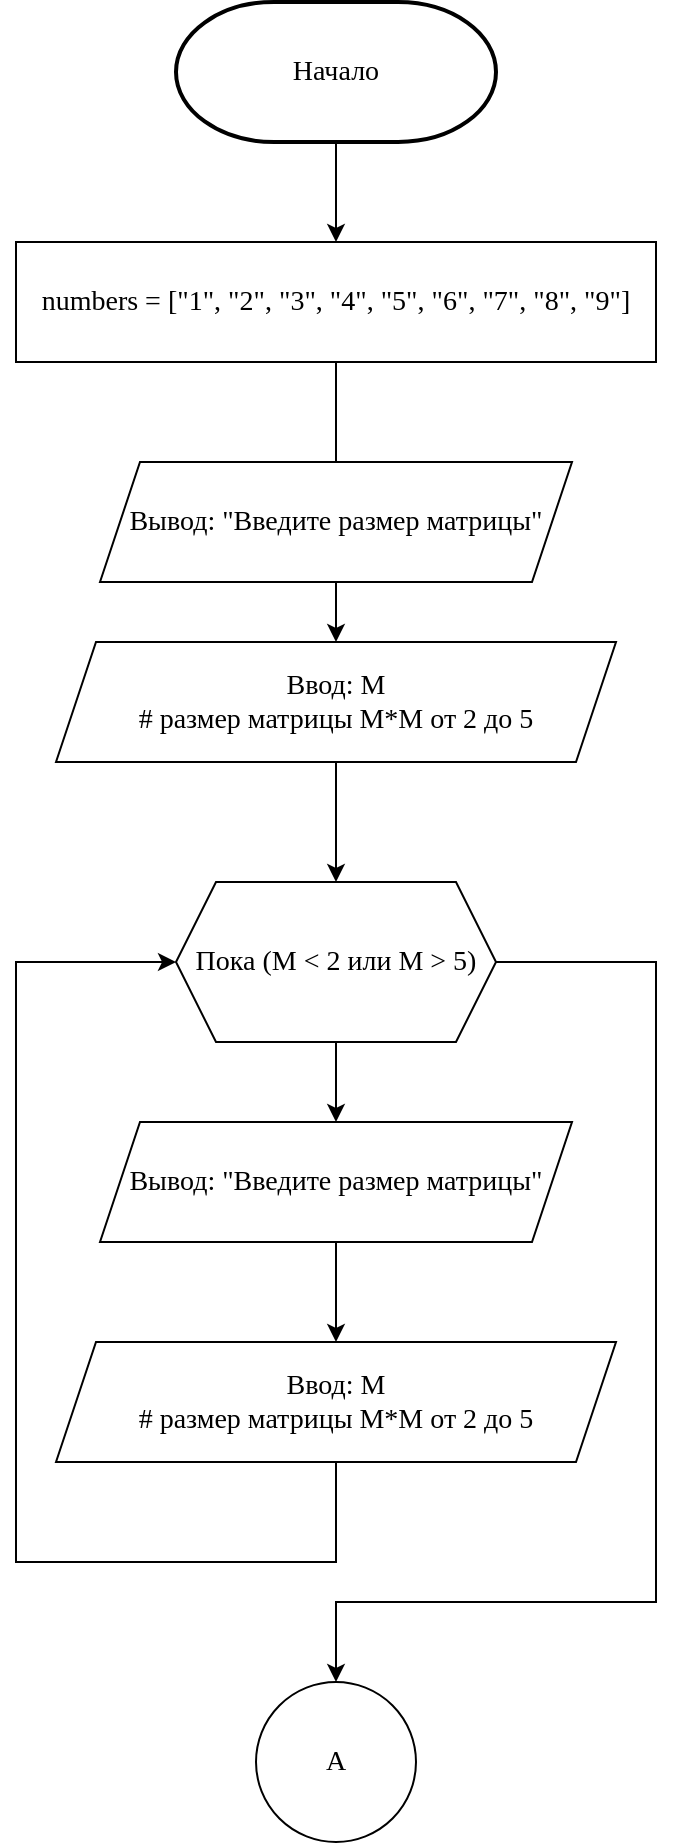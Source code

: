 <mxfile version="20.6.2" type="github" pages="6">
  <diagram id="C5RBs43oDa-KdzZeNtuy" name="Страница 1">
    <mxGraphModel dx="1673" dy="919" grid="1" gridSize="10" guides="1" tooltips="1" connect="1" arrows="1" fold="1" page="1" pageScale="1" pageWidth="827" pageHeight="1169" math="0" shadow="0">
      <root>
        <mxCell id="WIyWlLk6GJQsqaUBKTNV-0" />
        <mxCell id="WIyWlLk6GJQsqaUBKTNV-1" parent="WIyWlLk6GJQsqaUBKTNV-0" />
        <mxCell id="lGB9nkkbmbxpea_cKSjL-11" style="edgeStyle=orthogonalEdgeStyle;rounded=0;orthogonalLoop=1;jettySize=auto;html=1;exitX=0.5;exitY=1;exitDx=0;exitDy=0;exitPerimeter=0;entryX=0.5;entryY=0;entryDx=0;entryDy=0;" parent="WIyWlLk6GJQsqaUBKTNV-1" source="lGB9nkkbmbxpea_cKSjL-3" target="lGB9nkkbmbxpea_cKSjL-12" edge="1">
          <mxGeometry relative="1" as="geometry">
            <mxPoint x="360" y="205" as="targetPoint" />
          </mxGeometry>
        </mxCell>
        <mxCell id="lGB9nkkbmbxpea_cKSjL-3" value="&lt;font style=&quot;font-size: 14px;&quot; face=&quot;Times New Roman&quot;&gt;Начало&lt;/font&gt;" style="strokeWidth=2;html=1;shape=mxgraph.flowchart.terminator;whiteSpace=wrap;" parent="WIyWlLk6GJQsqaUBKTNV-1" vertex="1">
          <mxGeometry x="280" y="120" width="160" height="70" as="geometry" />
        </mxCell>
        <mxCell id="lGB9nkkbmbxpea_cKSjL-14" style="edgeStyle=orthogonalEdgeStyle;rounded=0;orthogonalLoop=1;jettySize=auto;html=1;exitX=0.5;exitY=1;exitDx=0;exitDy=0;entryX=0.5;entryY=0;entryDx=0;entryDy=0;fontFamily=Times New Roman;fontSize=14;" parent="WIyWlLk6GJQsqaUBKTNV-1" source="lGB9nkkbmbxpea_cKSjL-12" edge="1">
          <mxGeometry relative="1" as="geometry">
            <mxPoint x="360.0" y="360" as="targetPoint" />
          </mxGeometry>
        </mxCell>
        <mxCell id="lGB9nkkbmbxpea_cKSjL-12" value="&lt;font style=&quot;font-size: 14px;&quot; face=&quot;Times New Roman&quot;&gt;numbers = [&quot;1&quot;, &quot;2&quot;, &quot;3&quot;, &quot;4&quot;, &quot;5&quot;, &quot;6&quot;, &quot;7&quot;, &quot;8&quot;, &quot;9&quot;]&lt;br&gt;&lt;/font&gt;" style="rounded=0;whiteSpace=wrap;html=1;" parent="WIyWlLk6GJQsqaUBKTNV-1" vertex="1">
          <mxGeometry x="200" y="240" width="320" height="60" as="geometry" />
        </mxCell>
        <mxCell id="lGB9nkkbmbxpea_cKSjL-20" style="edgeStyle=orthogonalEdgeStyle;rounded=0;orthogonalLoop=1;jettySize=auto;html=1;exitX=0.5;exitY=1;exitDx=0;exitDy=0;fontFamily=Times New Roman;fontSize=14;" parent="WIyWlLk6GJQsqaUBKTNV-1" source="lGB9nkkbmbxpea_cKSjL-17" target="lGB9nkkbmbxpea_cKSjL-19" edge="1">
          <mxGeometry relative="1" as="geometry" />
        </mxCell>
        <mxCell id="lGB9nkkbmbxpea_cKSjL-17" value="Вывод: &quot;Введите размер матрицы&quot;" style="shape=parallelogram;perimeter=parallelogramPerimeter;whiteSpace=wrap;html=1;fixedSize=1;fontFamily=Times New Roman;fontSize=14;" parent="WIyWlLk6GJQsqaUBKTNV-1" vertex="1">
          <mxGeometry x="242" y="350" width="236" height="60" as="geometry" />
        </mxCell>
        <mxCell id="lGB9nkkbmbxpea_cKSjL-22" style="edgeStyle=orthogonalEdgeStyle;rounded=0;orthogonalLoop=1;jettySize=auto;html=1;entryX=0.5;entryY=0;entryDx=0;entryDy=0;fontFamily=Times New Roman;fontSize=14;" parent="WIyWlLk6GJQsqaUBKTNV-1" source="lGB9nkkbmbxpea_cKSjL-19" target="lGB9nkkbmbxpea_cKSjL-21" edge="1">
          <mxGeometry relative="1" as="geometry" />
        </mxCell>
        <mxCell id="lGB9nkkbmbxpea_cKSjL-19" value="Ввод: M &lt;br&gt;# размер матрицы M*M от 2 до 5" style="shape=parallelogram;perimeter=parallelogramPerimeter;whiteSpace=wrap;html=1;fixedSize=1;fontFamily=Times New Roman;fontSize=14;" parent="WIyWlLk6GJQsqaUBKTNV-1" vertex="1">
          <mxGeometry x="220" y="440" width="280" height="60" as="geometry" />
        </mxCell>
        <mxCell id="lGB9nkkbmbxpea_cKSjL-26" style="edgeStyle=orthogonalEdgeStyle;rounded=0;orthogonalLoop=1;jettySize=auto;html=1;entryX=0.5;entryY=0;entryDx=0;entryDy=0;fontFamily=Times New Roman;fontSize=14;" parent="WIyWlLk6GJQsqaUBKTNV-1" source="lGB9nkkbmbxpea_cKSjL-21" target="lGB9nkkbmbxpea_cKSjL-23" edge="1">
          <mxGeometry relative="1" as="geometry" />
        </mxCell>
        <mxCell id="lGB9nkkbmbxpea_cKSjL-36" style="edgeStyle=orthogonalEdgeStyle;rounded=0;orthogonalLoop=1;jettySize=auto;html=1;fontFamily=Times New Roman;fontSize=14;" parent="WIyWlLk6GJQsqaUBKTNV-1" source="lGB9nkkbmbxpea_cKSjL-21" edge="1">
          <mxGeometry relative="1" as="geometry">
            <mxPoint x="360" y="960" as="targetPoint" />
            <Array as="points">
              <mxPoint x="520" y="600" />
              <mxPoint x="520" y="920" />
              <mxPoint x="360" y="920" />
            </Array>
          </mxGeometry>
        </mxCell>
        <mxCell id="lGB9nkkbmbxpea_cKSjL-21" value="Пока (M &amp;lt; 2 или M &amp;gt; 5)" style="shape=hexagon;perimeter=hexagonPerimeter2;whiteSpace=wrap;html=1;fixedSize=1;fontFamily=Times New Roman;fontSize=14;" parent="WIyWlLk6GJQsqaUBKTNV-1" vertex="1">
          <mxGeometry x="280" y="560" width="160" height="80" as="geometry" />
        </mxCell>
        <mxCell id="lGB9nkkbmbxpea_cKSjL-28" style="edgeStyle=orthogonalEdgeStyle;rounded=0;orthogonalLoop=1;jettySize=auto;html=1;fontFamily=Times New Roman;fontSize=14;" parent="WIyWlLk6GJQsqaUBKTNV-1" source="lGB9nkkbmbxpea_cKSjL-23" target="lGB9nkkbmbxpea_cKSjL-27" edge="1">
          <mxGeometry relative="1" as="geometry" />
        </mxCell>
        <mxCell id="lGB9nkkbmbxpea_cKSjL-23" value="Вывод: &quot;Введите размер матрицы&quot;" style="shape=parallelogram;perimeter=parallelogramPerimeter;whiteSpace=wrap;html=1;fixedSize=1;fontFamily=Times New Roman;fontSize=14;" parent="WIyWlLk6GJQsqaUBKTNV-1" vertex="1">
          <mxGeometry x="242" y="680" width="236" height="60" as="geometry" />
        </mxCell>
        <mxCell id="lGB9nkkbmbxpea_cKSjL-34" style="edgeStyle=orthogonalEdgeStyle;rounded=0;orthogonalLoop=1;jettySize=auto;html=1;exitX=0.5;exitY=1;exitDx=0;exitDy=0;fontFamily=Times New Roman;fontSize=14;entryX=0;entryY=0.5;entryDx=0;entryDy=0;" parent="WIyWlLk6GJQsqaUBKTNV-1" source="lGB9nkkbmbxpea_cKSjL-27" target="lGB9nkkbmbxpea_cKSjL-21" edge="1">
          <mxGeometry relative="1" as="geometry">
            <mxPoint x="190" y="620" as="targetPoint" />
            <Array as="points">
              <mxPoint x="360" y="900" />
              <mxPoint x="200" y="900" />
              <mxPoint x="200" y="600" />
            </Array>
          </mxGeometry>
        </mxCell>
        <mxCell id="lGB9nkkbmbxpea_cKSjL-27" value="Ввод: M &lt;br&gt;# размер матрицы M*M от 2 до 5" style="shape=parallelogram;perimeter=parallelogramPerimeter;whiteSpace=wrap;html=1;fixedSize=1;fontFamily=Times New Roman;fontSize=14;" parent="WIyWlLk6GJQsqaUBKTNV-1" vertex="1">
          <mxGeometry x="220" y="790" width="280" height="60" as="geometry" />
        </mxCell>
        <mxCell id="lGB9nkkbmbxpea_cKSjL-38" value="A" style="ellipse;whiteSpace=wrap;html=1;aspect=fixed;fontFamily=Times New Roman;fontSize=14;" parent="WIyWlLk6GJQsqaUBKTNV-1" vertex="1">
          <mxGeometry x="320" y="960" width="80" height="80" as="geometry" />
        </mxCell>
      </root>
    </mxGraphModel>
  </diagram>
  <diagram id="S_AXdi6OGKMSA_9-iiaM" name="Страница 2">
    <mxGraphModel dx="1673" dy="919" grid="1" gridSize="10" guides="1" tooltips="1" connect="1" arrows="1" fold="1" page="1" pageScale="1" pageWidth="827" pageHeight="1169" math="0" shadow="0">
      <root>
        <mxCell id="0" />
        <mxCell id="1" parent="0" />
        <mxCell id="myh9R-bnxQby4gH9twHM-3" style="edgeStyle=orthogonalEdgeStyle;rounded=0;orthogonalLoop=1;jettySize=auto;html=1;fontFamily=Times New Roman;fontSize=14;" parent="1" source="myh9R-bnxQby4gH9twHM-1" edge="1">
          <mxGeometry relative="1" as="geometry">
            <mxPoint x="400" y="160" as="targetPoint" />
          </mxGeometry>
        </mxCell>
        <mxCell id="myh9R-bnxQby4gH9twHM-1" value="A" style="ellipse;whiteSpace=wrap;html=1;aspect=fixed;fontFamily=Times New Roman;fontSize=14;" parent="1" vertex="1">
          <mxGeometry x="360" y="40" width="80" height="80" as="geometry" />
        </mxCell>
        <mxCell id="myh9R-bnxQby4gH9twHM-6" style="edgeStyle=orthogonalEdgeStyle;rounded=0;orthogonalLoop=1;jettySize=auto;html=1;fontFamily=Times New Roman;fontSize=14;" parent="1" source="myh9R-bnxQby4gH9twHM-4" target="myh9R-bnxQby4gH9twHM-5" edge="1">
          <mxGeometry relative="1" as="geometry" />
        </mxCell>
        <mxCell id="myh9R-bnxQby4gH9twHM-4" value="matrix = [] # объявление матрицы" style="rounded=0;whiteSpace=wrap;html=1;fontFamily=Times New Roman;fontSize=14;" parent="1" vertex="1">
          <mxGeometry x="290" y="160" width="220" height="60" as="geometry" />
        </mxCell>
        <mxCell id="UJ7wWiH1aIr0bggZYX_L-2" style="edgeStyle=orthogonalEdgeStyle;rounded=0;orthogonalLoop=1;jettySize=auto;html=1;fontFamily=Times New Roman;fontSize=14;" parent="1" source="myh9R-bnxQby4gH9twHM-5" edge="1">
          <mxGeometry relative="1" as="geometry">
            <mxPoint x="400" y="360" as="targetPoint" />
          </mxGeometry>
        </mxCell>
        <mxCell id="myh9R-bnxQby4gH9twHM-5" value="tmp = [] # временный массив" style="rounded=0;whiteSpace=wrap;html=1;fontFamily=Times New Roman;fontSize=14;" parent="1" vertex="1">
          <mxGeometry x="300" y="260" width="200" height="60" as="geometry" />
        </mxCell>
        <mxCell id="UJ7wWiH1aIr0bggZYX_L-5" style="edgeStyle=orthogonalEdgeStyle;rounded=0;orthogonalLoop=1;jettySize=auto;html=1;fontFamily=Times New Roman;fontSize=14;" parent="1" source="UJ7wWiH1aIr0bggZYX_L-3" target="UJ7wWiH1aIr0bggZYX_L-4" edge="1">
          <mxGeometry relative="1" as="geometry" />
        </mxCell>
        <mxCell id="UJ7wWiH1aIr0bggZYX_L-3" value="Вывод: &quot;Введите способ ввода матрицы (1 - случайные, 2 - пользователь вводит с клавиатуры)&quot;" style="shape=parallelogram;perimeter=parallelogramPerimeter;whiteSpace=wrap;html=1;fixedSize=1;fontFamily=Times New Roman;fontSize=14;" parent="1" vertex="1">
          <mxGeometry x="100" y="360" width="600" height="60" as="geometry" />
        </mxCell>
        <mxCell id="RnqEWyDRQ49jVquwboEz-13" style="edgeStyle=orthogonalEdgeStyle;rounded=0;orthogonalLoop=1;jettySize=auto;html=1;entryX=0.5;entryY=0;entryDx=0;entryDy=0;fontFamily=Times New Roman;fontSize=14;" parent="1" source="UJ7wWiH1aIr0bggZYX_L-4" target="RnqEWyDRQ49jVquwboEz-3" edge="1">
          <mxGeometry relative="1" as="geometry" />
        </mxCell>
        <mxCell id="UJ7wWiH1aIr0bggZYX_L-4" value="Ввод: variant&lt;br&gt;# пользователь выбирает вариант создания матрицы" style="shape=parallelogram;perimeter=parallelogramPerimeter;whiteSpace=wrap;html=1;fixedSize=1;fontFamily=Times New Roman;fontSize=14;" parent="1" vertex="1">
          <mxGeometry x="123.44" y="470" width="553.12" height="60" as="geometry" />
        </mxCell>
        <mxCell id="RnqEWyDRQ49jVquwboEz-1" style="edgeStyle=orthogonalEdgeStyle;rounded=0;orthogonalLoop=1;jettySize=auto;html=1;entryX=0.5;entryY=0;entryDx=0;entryDy=0;fontFamily=Times New Roman;fontSize=14;" parent="1" source="RnqEWyDRQ49jVquwboEz-3" target="RnqEWyDRQ49jVquwboEz-5" edge="1">
          <mxGeometry relative="1" as="geometry" />
        </mxCell>
        <mxCell id="RnqEWyDRQ49jVquwboEz-2" style="edgeStyle=orthogonalEdgeStyle;rounded=0;orthogonalLoop=1;jettySize=auto;html=1;fontFamily=Times New Roman;fontSize=14;entryX=0.5;entryY=0;entryDx=0;entryDy=0;" parent="1" source="RnqEWyDRQ49jVquwboEz-3" target="RnqEWyDRQ49jVquwboEz-8" edge="1">
          <mxGeometry relative="1" as="geometry">
            <mxPoint x="400" y="965" as="targetPoint" />
            <Array as="points">
              <mxPoint x="560" y="625" />
              <mxPoint x="560" y="920" />
              <mxPoint x="400" y="920" />
            </Array>
          </mxGeometry>
        </mxCell>
        <mxCell id="RnqEWyDRQ49jVquwboEz-3" value="Пока (variant != 1 и variant != 2)" style="shape=hexagon;perimeter=hexagonPerimeter2;whiteSpace=wrap;html=1;fixedSize=1;fontFamily=Times New Roman;fontSize=14;" parent="1" vertex="1">
          <mxGeometry x="300" y="585" width="200" height="80" as="geometry" />
        </mxCell>
        <mxCell id="RnqEWyDRQ49jVquwboEz-4" style="edgeStyle=orthogonalEdgeStyle;rounded=0;orthogonalLoop=1;jettySize=auto;html=1;fontFamily=Times New Roman;fontSize=14;" parent="1" source="RnqEWyDRQ49jVquwboEz-5" target="RnqEWyDRQ49jVquwboEz-7" edge="1">
          <mxGeometry relative="1" as="geometry" />
        </mxCell>
        <mxCell id="RnqEWyDRQ49jVquwboEz-5" value="Вывод: &quot;1 или 2!&quot;" style="shape=parallelogram;perimeter=parallelogramPerimeter;whiteSpace=wrap;html=1;fixedSize=1;fontFamily=Times New Roman;fontSize=14;" parent="1" vertex="1">
          <mxGeometry x="282" y="705" width="236" height="60" as="geometry" />
        </mxCell>
        <mxCell id="RnqEWyDRQ49jVquwboEz-6" style="edgeStyle=orthogonalEdgeStyle;rounded=0;orthogonalLoop=1;jettySize=auto;html=1;exitX=0.5;exitY=1;exitDx=0;exitDy=0;fontFamily=Times New Roman;fontSize=14;entryX=0;entryY=0.5;entryDx=0;entryDy=0;" parent="1" source="RnqEWyDRQ49jVquwboEz-7" target="RnqEWyDRQ49jVquwboEz-3" edge="1">
          <mxGeometry relative="1" as="geometry">
            <mxPoint x="230" y="625" as="targetPoint" />
            <Array as="points">
              <mxPoint x="400" y="905" />
              <mxPoint x="240" y="905" />
              <mxPoint x="240" y="625" />
            </Array>
          </mxGeometry>
        </mxCell>
        <mxCell id="RnqEWyDRQ49jVquwboEz-7" value="Ввод: variant" style="shape=parallelogram;perimeter=parallelogramPerimeter;whiteSpace=wrap;html=1;fixedSize=1;fontFamily=Times New Roman;fontSize=14;" parent="1" vertex="1">
          <mxGeometry x="330" y="805" width="140" height="60" as="geometry" />
        </mxCell>
        <mxCell id="RnqEWyDRQ49jVquwboEz-8" value="B" style="ellipse;whiteSpace=wrap;html=1;aspect=fixed;fontFamily=Times New Roman;fontSize=14;" parent="1" vertex="1">
          <mxGeometry x="360" y="960" width="80" height="80" as="geometry" />
        </mxCell>
      </root>
    </mxGraphModel>
  </diagram>
  <diagram id="kAuAYdqbR3cbgCDaEKg-" name="Страница 3">
    <mxGraphModel dx="3015" dy="1202" grid="1" gridSize="10" guides="1" tooltips="1" connect="1" arrows="1" fold="1" page="1" pageScale="1" pageWidth="827" pageHeight="1169" math="0" shadow="0">
      <root>
        <mxCell id="0" />
        <mxCell id="1" parent="0" />
        <mxCell id="7kKTO8w0hRnDKyieRVO7-3" style="edgeStyle=orthogonalEdgeStyle;rounded=0;orthogonalLoop=1;jettySize=auto;html=1;fontFamily=Times New Roman;fontSize=14;" parent="1" source="7kKTO8w0hRnDKyieRVO7-1" edge="1">
          <mxGeometry relative="1" as="geometry">
            <mxPoint x="440" y="160" as="targetPoint" />
          </mxGeometry>
        </mxCell>
        <mxCell id="7kKTO8w0hRnDKyieRVO7-1" value="B" style="ellipse;whiteSpace=wrap;html=1;aspect=fixed;fontFamily=Times New Roman;fontSize=14;" parent="1" vertex="1">
          <mxGeometry x="400" y="40" width="80" height="80" as="geometry" />
        </mxCell>
        <mxCell id="7kKTO8w0hRnDKyieRVO7-6" style="edgeStyle=orthogonalEdgeStyle;rounded=0;orthogonalLoop=1;jettySize=auto;html=1;fontFamily=Times New Roman;fontSize=14;" parent="1" source="7kKTO8w0hRnDKyieRVO7-4" edge="1">
          <mxGeometry relative="1" as="geometry">
            <mxPoint x="120.021" y="360" as="targetPoint" />
            <Array as="points">
              <mxPoint x="120" y="220" />
            </Array>
          </mxGeometry>
        </mxCell>
        <mxCell id="jG5xi0Q8IEBn3WY3W2ey-13" style="edgeStyle=orthogonalEdgeStyle;rounded=0;orthogonalLoop=1;jettySize=auto;html=1;exitX=1;exitY=0.5;exitDx=0;exitDy=0;exitPerimeter=0;fontFamily=Times New Roman;fontSize=14;entryX=0.5;entryY=0;entryDx=0;entryDy=0;" parent="1" source="7kKTO8w0hRnDKyieRVO7-4" target="OLGKsRQ-XrWpDiCYYVq4-1" edge="1">
          <mxGeometry relative="1" as="geometry">
            <mxPoint x="1100" y="220" as="targetPoint" />
            <Array as="points">
              <mxPoint x="1107" y="220" />
            </Array>
          </mxGeometry>
        </mxCell>
        <mxCell id="7kKTO8w0hRnDKyieRVO7-4" value="Если variant == 1" style="strokeWidth=2;html=1;shape=mxgraph.flowchart.decision;whiteSpace=wrap;fontFamily=Times New Roman;fontSize=14;" parent="1" vertex="1">
          <mxGeometry x="320" y="160" width="240" height="120" as="geometry" />
        </mxCell>
        <mxCell id="b_rpoDftqswsa_kj121b-1" value="Да" style="text;html=1;align=center;verticalAlign=middle;resizable=0;points=[];autosize=1;strokeColor=none;fillColor=none;fontSize=14;fontFamily=Times New Roman;" parent="1" vertex="1">
          <mxGeometry x="200" y="190" width="40" height="30" as="geometry" />
        </mxCell>
        <mxCell id="b_rpoDftqswsa_kj121b-2" value="Нет" style="text;html=1;align=center;verticalAlign=middle;resizable=0;points=[];autosize=1;strokeColor=none;fillColor=none;fontSize=14;fontFamily=Times New Roman;" parent="1" vertex="1">
          <mxGeometry x="827" y="190" width="50" height="30" as="geometry" />
        </mxCell>
        <mxCell id="b_rpoDftqswsa_kj121b-6" style="edgeStyle=orthogonalEdgeStyle;rounded=0;orthogonalLoop=1;jettySize=auto;html=1;fontFamily=Times New Roman;fontSize=14;" parent="1" source="b_rpoDftqswsa_kj121b-4" edge="1">
          <mxGeometry relative="1" as="geometry">
            <mxPoint x="120" y="440" as="targetPoint" />
          </mxGeometry>
        </mxCell>
        <mxCell id="b_rpoDftqswsa_kj121b-17" style="edgeStyle=orthogonalEdgeStyle;rounded=0;orthogonalLoop=1;jettySize=auto;html=1;fontFamily=Times New Roman;fontSize=14;" parent="1" source="b_rpoDftqswsa_kj121b-4" edge="1">
          <mxGeometry relative="1" as="geometry">
            <mxPoint x="120" y="840" as="targetPoint" />
            <Array as="points">
              <mxPoint x="360" y="360" />
              <mxPoint x="360" y="800" />
            </Array>
          </mxGeometry>
        </mxCell>
        <mxCell id="b_rpoDftqswsa_kj121b-4" value="for i in range(M)" style="shape=hexagon;perimeter=hexagonPerimeter2;whiteSpace=wrap;html=1;fixedSize=1;fontFamily=Times New Roman;fontSize=14;" parent="1" vertex="1">
          <mxGeometry x="60" y="320" width="120" height="80" as="geometry" />
        </mxCell>
        <mxCell id="b_rpoDftqswsa_kj121b-9" style="edgeStyle=orthogonalEdgeStyle;rounded=0;orthogonalLoop=1;jettySize=auto;html=1;entryX=0.5;entryY=0;entryDx=0;entryDy=0;fontFamily=Times New Roman;fontSize=14;" parent="1" source="b_rpoDftqswsa_kj121b-7" target="b_rpoDftqswsa_kj121b-8" edge="1">
          <mxGeometry relative="1" as="geometry" />
        </mxCell>
        <mxCell id="b_rpoDftqswsa_kj121b-7" value="matrix.append([])" style="rounded=0;whiteSpace=wrap;html=1;fontFamily=Times New Roman;fontSize=14;" parent="1" vertex="1">
          <mxGeometry x="60" y="440" width="120" height="60" as="geometry" />
        </mxCell>
        <mxCell id="b_rpoDftqswsa_kj121b-11" style="edgeStyle=orthogonalEdgeStyle;rounded=0;orthogonalLoop=1;jettySize=auto;html=1;entryX=0.5;entryY=0;entryDx=0;entryDy=0;fontFamily=Times New Roman;fontSize=14;" parent="1" source="b_rpoDftqswsa_kj121b-8" target="b_rpoDftqswsa_kj121b-10" edge="1">
          <mxGeometry relative="1" as="geometry" />
        </mxCell>
        <mxCell id="b_rpoDftqswsa_kj121b-15" style="edgeStyle=orthogonalEdgeStyle;rounded=0;orthogonalLoop=1;jettySize=auto;html=1;fontFamily=Times New Roman;fontSize=14;entryX=0;entryY=0.5;entryDx=0;entryDy=0;" parent="1" source="b_rpoDftqswsa_kj121b-8" target="b_rpoDftqswsa_kj121b-4" edge="1">
          <mxGeometry relative="1" as="geometry">
            <mxPoint x="-120" y="360" as="targetPoint" />
            <Array as="points">
              <mxPoint x="300" y="580" />
              <mxPoint x="300" y="760" />
              <mxPoint x="-120" y="760" />
              <mxPoint x="-120" y="360" />
            </Array>
          </mxGeometry>
        </mxCell>
        <mxCell id="b_rpoDftqswsa_kj121b-8" value="for j in range(M)" style="shape=hexagon;perimeter=hexagonPerimeter2;whiteSpace=wrap;html=1;fixedSize=1;fontFamily=Times New Roman;fontSize=14;" parent="1" vertex="1">
          <mxGeometry x="60" y="540" width="120" height="80" as="geometry" />
        </mxCell>
        <mxCell id="b_rpoDftqswsa_kj121b-13" style="edgeStyle=orthogonalEdgeStyle;rounded=0;orthogonalLoop=1;jettySize=auto;html=1;fontFamily=Times New Roman;fontSize=14;entryX=0;entryY=0.5;entryDx=0;entryDy=0;" parent="1" source="b_rpoDftqswsa_kj121b-10" target="b_rpoDftqswsa_kj121b-8" edge="1">
          <mxGeometry relative="1" as="geometry">
            <mxPoint x="-80" y="690" as="targetPoint" />
            <Array as="points">
              <mxPoint x="-70" y="690" />
              <mxPoint x="-70" y="580" />
            </Array>
          </mxGeometry>
        </mxCell>
        <mxCell id="b_rpoDftqswsa_kj121b-10" value="matrix.append(random.randint(1, 100))" style="rounded=0;whiteSpace=wrap;html=1;fontFamily=Times New Roman;fontSize=14;" parent="1" vertex="1">
          <mxGeometry y="660" width="240" height="60" as="geometry" />
        </mxCell>
        <mxCell id="jt0U0gJjM5JNkCXVWhdE-1" style="edgeStyle=orthogonalEdgeStyle;rounded=0;orthogonalLoop=1;jettySize=auto;html=1;fontFamily=Times New Roman;fontSize=14;" parent="1" source="jt0U0gJjM5JNkCXVWhdE-3" edge="1">
          <mxGeometry relative="1" as="geometry">
            <mxPoint x="120" y="960" as="targetPoint" />
          </mxGeometry>
        </mxCell>
        <mxCell id="jt0U0gJjM5JNkCXVWhdE-2" style="edgeStyle=orthogonalEdgeStyle;rounded=0;orthogonalLoop=1;jettySize=auto;html=1;fontFamily=Times New Roman;fontSize=14;" parent="1" source="jt0U0gJjM5JNkCXVWhdE-3" edge="1">
          <mxGeometry relative="1" as="geometry">
            <mxPoint x="120" y="1280" as="targetPoint" />
            <Array as="points">
              <mxPoint x="360" y="880" />
              <mxPoint x="360" y="1240" />
              <mxPoint x="120" y="1240" />
            </Array>
          </mxGeometry>
        </mxCell>
        <mxCell id="jt0U0gJjM5JNkCXVWhdE-3" value="for i in range(len(matrix))" style="shape=hexagon;perimeter=hexagonPerimeter2;whiteSpace=wrap;html=1;fixedSize=1;fontFamily=Times New Roman;fontSize=14;" parent="1" vertex="1">
          <mxGeometry x="40" y="840" width="160" height="80" as="geometry" />
        </mxCell>
        <mxCell id="jt0U0gJjM5JNkCXVWhdE-6" style="edgeStyle=orthogonalEdgeStyle;rounded=0;orthogonalLoop=1;jettySize=auto;html=1;entryX=0.5;entryY=0;entryDx=0;entryDy=0;fontFamily=Times New Roman;fontSize=14;" parent="1" source="jt0U0gJjM5JNkCXVWhdE-8" target="jt0U0gJjM5JNkCXVWhdE-10" edge="1">
          <mxGeometry relative="1" as="geometry" />
        </mxCell>
        <mxCell id="jt0U0gJjM5JNkCXVWhdE-12" style="edgeStyle=orthogonalEdgeStyle;rounded=0;orthogonalLoop=1;jettySize=auto;html=1;fontFamily=Times New Roman;fontSize=14;entryX=0;entryY=0.5;entryDx=0;entryDy=0;" parent="1" source="jt0U0gJjM5JNkCXVWhdE-8" target="jt0U0gJjM5JNkCXVWhdE-3" edge="1">
          <mxGeometry relative="1" as="geometry">
            <mxPoint x="-120" y="880" as="targetPoint" />
            <Array as="points">
              <mxPoint x="280" y="1000" />
              <mxPoint x="280" y="1200" />
              <mxPoint x="-120" y="1200" />
              <mxPoint x="-120" y="880" />
            </Array>
          </mxGeometry>
        </mxCell>
        <mxCell id="jt0U0gJjM5JNkCXVWhdE-8" value="for j in range(len(matrix))" style="shape=hexagon;perimeter=hexagonPerimeter2;whiteSpace=wrap;html=1;fixedSize=1;fontFamily=Times New Roman;fontSize=14;" parent="1" vertex="1">
          <mxGeometry x="40" y="960" width="160" height="80" as="geometry" />
        </mxCell>
        <mxCell id="jt0U0gJjM5JNkCXVWhdE-16" style="edgeStyle=orthogonalEdgeStyle;rounded=0;orthogonalLoop=1;jettySize=auto;html=1;fontFamily=Times New Roman;fontSize=14;entryX=0;entryY=0.5;entryDx=0;entryDy=0;" parent="1" source="jt0U0gJjM5JNkCXVWhdE-10" target="jt0U0gJjM5JNkCXVWhdE-8" edge="1">
          <mxGeometry relative="1" as="geometry">
            <mxPoint x="-40" y="1000" as="targetPoint" />
            <Array as="points">
              <mxPoint x="120" y="1170" />
              <mxPoint y="1170" />
              <mxPoint y="1000" />
            </Array>
          </mxGeometry>
        </mxCell>
        <mxCell id="jt0U0gJjM5JNkCXVWhdE-10" value="tmp.append(matrix[i][j])" style="rounded=0;whiteSpace=wrap;html=1;fontFamily=Times New Roman;fontSize=14;" parent="1" vertex="1">
          <mxGeometry x="40" y="1080" width="160" height="60" as="geometry" />
        </mxCell>
        <mxCell id="c_MOx4QyAaBN9RkcaSUb-1" value="C" style="ellipse;whiteSpace=wrap;html=1;aspect=fixed;fontFamily=Times New Roman;fontSize=14;" parent="1" vertex="1">
          <mxGeometry x="80" y="1280" width="80" height="80" as="geometry" />
        </mxCell>
        <mxCell id="OLGKsRQ-XrWpDiCYYVq4-8" style="edgeStyle=orthogonalEdgeStyle;rounded=0;orthogonalLoop=1;jettySize=auto;html=1;entryX=0.5;entryY=0;entryDx=0;entryDy=0;fontFamily=Times New Roman;fontSize=14;" parent="1" source="OLGKsRQ-XrWpDiCYYVq4-1" target="OLGKsRQ-XrWpDiCYYVq4-3" edge="1">
          <mxGeometry relative="1" as="geometry" />
        </mxCell>
        <mxCell id="jG5xi0Q8IEBn3WY3W2ey-25" style="edgeStyle=orthogonalEdgeStyle;rounded=0;orthogonalLoop=1;jettySize=auto;html=1;fontFamily=Times New Roman;fontSize=14;" parent="1" source="OLGKsRQ-XrWpDiCYYVq4-1" edge="1">
          <mxGeometry relative="1" as="geometry">
            <mxPoint x="1080" y="2440" as="targetPoint" />
            <Array as="points">
              <mxPoint x="2360" y="355" />
              <mxPoint x="2360" y="2360" />
            </Array>
          </mxGeometry>
        </mxCell>
        <mxCell id="OLGKsRQ-XrWpDiCYYVq4-1" value="for i in range(M)" style="shape=hexagon;perimeter=hexagonPerimeter2;whiteSpace=wrap;html=1;fixedSize=1;fontFamily=Times New Roman;fontSize=14;" parent="1" vertex="1">
          <mxGeometry x="1047" y="315" width="120" height="80" as="geometry" />
        </mxCell>
        <mxCell id="OLGKsRQ-XrWpDiCYYVq4-2" style="edgeStyle=orthogonalEdgeStyle;rounded=0;orthogonalLoop=1;jettySize=auto;html=1;entryX=0.5;entryY=0;entryDx=0;entryDy=0;fontFamily=Times New Roman;fontSize=14;" parent="1" source="OLGKsRQ-XrWpDiCYYVq4-3" target="OLGKsRQ-XrWpDiCYYVq4-5" edge="1">
          <mxGeometry relative="1" as="geometry" />
        </mxCell>
        <mxCell id="OLGKsRQ-XrWpDiCYYVq4-3" value="p = []" style="rounded=0;whiteSpace=wrap;html=1;fontFamily=Times New Roman;fontSize=14;" parent="1" vertex="1">
          <mxGeometry x="1067" y="435" width="80" height="60" as="geometry" />
        </mxCell>
        <mxCell id="OLGKsRQ-XrWpDiCYYVq4-4" style="edgeStyle=orthogonalEdgeStyle;rounded=0;orthogonalLoop=1;jettySize=auto;html=1;entryX=0.5;entryY=0;entryDx=0;entryDy=0;fontFamily=Times New Roman;fontSize=14;" parent="1" source="OLGKsRQ-XrWpDiCYYVq4-5" edge="1">
          <mxGeometry relative="1" as="geometry">
            <mxPoint x="1107" y="655" as="targetPoint" />
          </mxGeometry>
        </mxCell>
        <mxCell id="jG5xi0Q8IEBn3WY3W2ey-23" style="edgeStyle=orthogonalEdgeStyle;rounded=0;orthogonalLoop=1;jettySize=auto;html=1;exitX=1;exitY=0.5;exitDx=0;exitDy=0;fontFamily=Times New Roman;fontSize=14;" parent="1" source="OLGKsRQ-XrWpDiCYYVq4-5" target="OLGKsRQ-XrWpDiCYYVq4-1" edge="1">
          <mxGeometry relative="1" as="geometry">
            <mxPoint x="770" y="360" as="targetPoint" />
            <Array as="points">
              <mxPoint x="2280" y="575" />
              <mxPoint x="2280" y="2320" />
              <mxPoint x="600" y="2320" />
              <mxPoint x="600" y="355" />
            </Array>
          </mxGeometry>
        </mxCell>
        <mxCell id="OLGKsRQ-XrWpDiCYYVq4-5" value="for j in range(M)" style="shape=hexagon;perimeter=hexagonPerimeter2;whiteSpace=wrap;html=1;fixedSize=1;fontFamily=Times New Roman;fontSize=14;" parent="1" vertex="1">
          <mxGeometry x="1047" y="535" width="120" height="80" as="geometry" />
        </mxCell>
        <mxCell id="KpsP53TXBiH5W-Gssga7-1" style="edgeStyle=orthogonalEdgeStyle;rounded=0;orthogonalLoop=1;jettySize=auto;html=1;exitX=0.5;exitY=1;exitDx=0;exitDy=0;fontFamily=Times New Roman;fontSize=14;" parent="1" source="KpsP53TXBiH5W-Gssga7-2" target="KpsP53TXBiH5W-Gssga7-3" edge="1">
          <mxGeometry relative="1" as="geometry" />
        </mxCell>
        <mxCell id="KpsP53TXBiH5W-Gssga7-2" value="Вывод: f&quot;Введите значения [{i};{j}]&quot;" style="shape=parallelogram;perimeter=parallelogramPerimeter;whiteSpace=wrap;html=1;fixedSize=1;fontFamily=Times New Roman;fontSize=14;" parent="1" vertex="1">
          <mxGeometry x="977" y="655" width="260" height="60" as="geometry" />
        </mxCell>
        <mxCell id="KpsP53TXBiH5W-Gssga7-6" style="edgeStyle=orthogonalEdgeStyle;rounded=0;orthogonalLoop=1;jettySize=auto;html=1;entryX=0.5;entryY=0;entryDx=0;entryDy=0;fontFamily=Times New Roman;fontSize=14;" parent="1" source="KpsP53TXBiH5W-Gssga7-3" target="KpsP53TXBiH5W-Gssga7-5" edge="1">
          <mxGeometry relative="1" as="geometry" />
        </mxCell>
        <mxCell id="KpsP53TXBiH5W-Gssga7-3" value="Ввод: qtty" style="shape=parallelogram;perimeter=parallelogramPerimeter;whiteSpace=wrap;html=1;fixedSize=1;fontFamily=Times New Roman;fontSize=14;" parent="1" vertex="1">
          <mxGeometry x="1057" y="755" width="100" height="60" as="geometry" />
        </mxCell>
        <mxCell id="YBsStQ5Gke-joKO1x2tq-2" style="edgeStyle=orthogonalEdgeStyle;rounded=0;orthogonalLoop=1;jettySize=auto;html=1;entryX=0.5;entryY=0;entryDx=0;entryDy=0;fontFamily=Times New Roman;fontSize=14;" parent="1" source="KpsP53TXBiH5W-Gssga7-5" target="YBsStQ5Gke-joKO1x2tq-1" edge="1">
          <mxGeometry relative="1" as="geometry" />
        </mxCell>
        <mxCell id="KpsP53TXBiH5W-Gssga7-5" value="c = 0" style="rounded=0;whiteSpace=wrap;html=1;fontFamily=Times New Roman;fontSize=14;" parent="1" vertex="1">
          <mxGeometry x="1067" y="855" width="80" height="60" as="geometry" />
        </mxCell>
        <mxCell id="S9EDoCQPncaibZ8H5A5Z-4" style="edgeStyle=orthogonalEdgeStyle;rounded=0;orthogonalLoop=1;jettySize=auto;html=1;fontFamily=Times New Roman;fontSize=14;" parent="1" source="YBsStQ5Gke-joKO1x2tq-1" edge="1">
          <mxGeometry relative="1" as="geometry">
            <mxPoint x="1107" y="1075.0" as="targetPoint" />
          </mxGeometry>
        </mxCell>
        <mxCell id="jG5xi0Q8IEBn3WY3W2ey-18" style="edgeStyle=orthogonalEdgeStyle;rounded=0;orthogonalLoop=1;jettySize=auto;html=1;fontFamily=Times New Roman;fontSize=14;entryX=0.458;entryY=-0.007;entryDx=0;entryDy=0;entryPerimeter=0;" parent="1" source="YBsStQ5Gke-joKO1x2tq-1" target="jG5xi0Q8IEBn3WY3W2ey-19" edge="1">
          <mxGeometry relative="1" as="geometry">
            <mxPoint x="1077" y="2080" as="targetPoint" />
            <Array as="points">
              <mxPoint x="2120" y="1000" />
              <mxPoint x="2120" y="2040" />
              <mxPoint x="1080" y="2040" />
              <mxPoint x="1080" y="2070" />
              <mxPoint x="1080" y="2070" />
            </Array>
          </mxGeometry>
        </mxCell>
        <mxCell id="YBsStQ5Gke-joKO1x2tq-1" value="Пока (c == 0)" style="shape=hexagon;perimeter=hexagonPerimeter2;whiteSpace=wrap;html=1;fixedSize=1;fontFamily=Times New Roman;fontSize=14;" parent="1" vertex="1">
          <mxGeometry x="1047" y="960" width="120" height="80" as="geometry" />
        </mxCell>
        <mxCell id="ybHCt9BozLg11OeI-liX-3" style="edgeStyle=orthogonalEdgeStyle;rounded=0;orthogonalLoop=1;jettySize=auto;html=1;fontFamily=Times New Roman;fontSize=14;entryX=0.5;entryY=0;entryDx=0;entryDy=0;entryPerimeter=0;" parent="1" source="ybHCt9BozLg11OeI-liX-1" target="5E-IvGLV09BOHx2MwDDt-2" edge="1">
          <mxGeometry relative="1" as="geometry">
            <mxPoint x="947" y="1135" as="targetPoint" />
            <Array as="points">
              <mxPoint x="947" y="1135" />
            </Array>
          </mxGeometry>
        </mxCell>
        <mxCell id="ybHCt9BozLg11OeI-liX-5" style="edgeStyle=orthogonalEdgeStyle;rounded=0;orthogonalLoop=1;jettySize=auto;html=1;fontFamily=Times New Roman;fontSize=14;entryX=0.5;entryY=0;entryDx=0;entryDy=0;entryPerimeter=0;" parent="1" source="ybHCt9BozLg11OeI-liX-1" target="LSSBEyvuUVkhGtvk71jV-5" edge="1">
          <mxGeometry relative="1" as="geometry">
            <mxPoint x="1307" y="1175" as="targetPoint" />
          </mxGeometry>
        </mxCell>
        <mxCell id="ybHCt9BozLg11OeI-liX-1" value="Если len(qtty) == 1" style="strokeWidth=2;html=1;shape=mxgraph.flowchart.decision;whiteSpace=wrap;fontFamily=Times New Roman;fontSize=14;" parent="1" vertex="1">
          <mxGeometry x="1017" y="1075" width="180" height="120" as="geometry" />
        </mxCell>
        <mxCell id="1JNPS75bAH3m94-JAP39-1" value="Нет" style="text;html=1;align=center;verticalAlign=middle;resizable=0;points=[];autosize=1;strokeColor=none;fillColor=none;fontSize=14;fontFamily=Times New Roman;" parent="1" vertex="1">
          <mxGeometry x="1307" y="1105" width="50" height="30" as="geometry" />
        </mxCell>
        <mxCell id="5E-IvGLV09BOHx2MwDDt-1" value="Да" style="text;html=1;strokeColor=none;fillColor=none;align=center;verticalAlign=middle;whiteSpace=wrap;rounded=0;fontFamily=Times New Roman;fontSize=14;" parent="1" vertex="1">
          <mxGeometry x="957" y="1105" width="60" height="30" as="geometry" />
        </mxCell>
        <mxCell id="LSSBEyvuUVkhGtvk71jV-2" style="edgeStyle=orthogonalEdgeStyle;rounded=0;orthogonalLoop=1;jettySize=auto;html=1;fontFamily=Times New Roman;fontSize=14;" parent="1" source="5E-IvGLV09BOHx2MwDDt-2" target="LSSBEyvuUVkhGtvk71jV-1" edge="1">
          <mxGeometry relative="1" as="geometry" />
        </mxCell>
        <mxCell id="5E-IvGLV09BOHx2MwDDt-2" value="Если qtty[0] in numbers" style="strokeWidth=2;html=1;shape=mxgraph.flowchart.decision;whiteSpace=wrap;fontFamily=Times New Roman;fontSize=14;" parent="1" vertex="1">
          <mxGeometry x="867" y="1205" width="160" height="120" as="geometry" />
        </mxCell>
        <mxCell id="LSSBEyvuUVkhGtvk71jV-4" style="edgeStyle=orthogonalEdgeStyle;rounded=0;orthogonalLoop=1;jettySize=auto;html=1;fontFamily=Times New Roman;fontSize=14;entryX=0;entryY=0.25;entryDx=0;entryDy=0;" parent="1" source="LSSBEyvuUVkhGtvk71jV-1" edge="1" target="YBsStQ5Gke-joKO1x2tq-1">
          <mxGeometry relative="1" as="geometry">
            <mxPoint x="760" y="1000" as="targetPoint" />
            <Array as="points">
              <mxPoint x="947" y="1635" />
              <mxPoint x="760" y="1635" />
              <mxPoint x="760" y="983" />
            </Array>
          </mxGeometry>
        </mxCell>
        <mxCell id="LSSBEyvuUVkhGtvk71jV-1" value="c = 1" style="rounded=0;whiteSpace=wrap;html=1;fontFamily=Times New Roman;fontSize=14;" parent="1" vertex="1">
          <mxGeometry x="907" y="1375" width="80" height="60" as="geometry" />
        </mxCell>
        <mxCell id="LSSBEyvuUVkhGtvk71jV-7" style="edgeStyle=orthogonalEdgeStyle;rounded=0;orthogonalLoop=1;jettySize=auto;html=1;fontFamily=Times New Roman;fontSize=14;exitX=0;exitY=0.5;exitDx=0;exitDy=0;exitPerimeter=0;" parent="1" source="LSSBEyvuUVkhGtvk71jV-5" target="LSSBEyvuUVkhGtvk71jV-6" edge="1">
          <mxGeometry relative="1" as="geometry" />
        </mxCell>
        <mxCell id="LSSBEyvuUVkhGtvk71jV-5" value="Если len(qtty) == 2" style="strokeWidth=2;html=1;shape=mxgraph.flowchart.decision;whiteSpace=wrap;fontFamily=Times New Roman;fontSize=14;" parent="1" vertex="1">
          <mxGeometry x="1337" y="1195" width="180" height="120" as="geometry" />
        </mxCell>
        <mxCell id="LSSBEyvuUVkhGtvk71jV-6" value="Если qtty[0] in numbers and qtty[1] in numbers" style="strokeWidth=2;html=1;shape=mxgraph.flowchart.decision;whiteSpace=wrap;fontFamily=Times New Roman;fontSize=14;" parent="1" vertex="1">
          <mxGeometry x="1107" y="1315" width="320" height="120" as="geometry" />
        </mxCell>
        <mxCell id="LSSBEyvuUVkhGtvk71jV-8" value="Да" style="text;html=1;strokeColor=none;fillColor=none;align=center;verticalAlign=middle;whiteSpace=wrap;rounded=0;fontFamily=Times New Roman;fontSize=14;" parent="1" vertex="1">
          <mxGeometry x="1277" y="1225" width="60" height="30" as="geometry" />
        </mxCell>
        <mxCell id="LSSBEyvuUVkhGtvk71jV-11" style="edgeStyle=orthogonalEdgeStyle;rounded=0;orthogonalLoop=1;jettySize=auto;html=1;fontFamily=Times New Roman;fontSize=14;" parent="1" target="LSSBEyvuUVkhGtvk71jV-12" edge="1">
          <mxGeometry relative="1" as="geometry">
            <mxPoint x="1267" y="1435.0" as="sourcePoint" />
          </mxGeometry>
        </mxCell>
        <mxCell id="LSSBEyvuUVkhGtvk71jV-14" style="edgeStyle=orthogonalEdgeStyle;rounded=0;orthogonalLoop=1;jettySize=auto;html=1;fontFamily=Times New Roman;fontSize=14;entryX=0;entryY=0.75;entryDx=0;entryDy=0;" parent="1" source="LSSBEyvuUVkhGtvk71jV-12" edge="1" target="YBsStQ5Gke-joKO1x2tq-1">
          <mxGeometry relative="1" as="geometry">
            <mxPoint x="730" y="1010" as="targetPoint" />
            <Array as="points">
              <mxPoint x="730" y="1525" />
              <mxPoint x="730" y="1017" />
            </Array>
          </mxGeometry>
        </mxCell>
        <mxCell id="LSSBEyvuUVkhGtvk71jV-12" value="c = 1" style="rounded=0;whiteSpace=wrap;html=1;fontFamily=Times New Roman;fontSize=14;" parent="1" vertex="1">
          <mxGeometry x="1227" y="1495" width="80" height="60" as="geometry" />
        </mxCell>
        <mxCell id="LSSBEyvuUVkhGtvk71jV-16" style="edgeStyle=orthogonalEdgeStyle;rounded=0;orthogonalLoop=1;jettySize=auto;html=1;fontFamily=Times New Roman;fontSize=14;entryX=0.5;entryY=0;entryDx=0;entryDy=0;entryPerimeter=0;" parent="1" target="LSSBEyvuUVkhGtvk71jV-19" edge="1">
          <mxGeometry relative="1" as="geometry">
            <mxPoint x="1517" y="1255" as="sourcePoint" />
            <mxPoint x="1627" y="1295" as="targetPoint" />
          </mxGeometry>
        </mxCell>
        <mxCell id="LSSBEyvuUVkhGtvk71jV-17" value="Нет" style="text;html=1;align=center;verticalAlign=middle;resizable=0;points=[];autosize=1;strokeColor=none;fillColor=none;fontSize=14;fontFamily=Times New Roman;" parent="1" vertex="1">
          <mxGeometry x="1627" y="1225" width="50" height="30" as="geometry" />
        </mxCell>
        <mxCell id="LSSBEyvuUVkhGtvk71jV-18" style="edgeStyle=orthogonalEdgeStyle;rounded=0;orthogonalLoop=1;jettySize=auto;html=1;fontFamily=Times New Roman;fontSize=14;exitX=0;exitY=0.5;exitDx=0;exitDy=0;exitPerimeter=0;" parent="1" source="LSSBEyvuUVkhGtvk71jV-19" edge="1">
          <mxGeometry relative="1" as="geometry">
            <mxPoint x="1587" y="1435" as="targetPoint" />
            <Array as="points">
              <mxPoint x="1587" y="1375" />
            </Array>
          </mxGeometry>
        </mxCell>
        <mxCell id="LSSBEyvuUVkhGtvk71jV-30" style="edgeStyle=orthogonalEdgeStyle;rounded=0;orthogonalLoop=1;jettySize=auto;html=1;fontFamily=Times New Roman;fontSize=14;" parent="1" source="LSSBEyvuUVkhGtvk71jV-19" edge="1">
          <mxGeometry relative="1" as="geometry">
            <mxPoint x="1947" y="1435" as="targetPoint" />
            <Array as="points">
              <mxPoint x="1947" y="1375" />
            </Array>
          </mxGeometry>
        </mxCell>
        <mxCell id="LSSBEyvuUVkhGtvk71jV-19" value="Если len(qtty) == 3" style="strokeWidth=2;html=1;shape=mxgraph.flowchart.decision;whiteSpace=wrap;fontFamily=Times New Roman;fontSize=14;" parent="1" vertex="1">
          <mxGeometry x="1657" y="1315" width="180" height="120" as="geometry" />
        </mxCell>
        <mxCell id="LSSBEyvuUVkhGtvk71jV-20" value="Да" style="text;html=1;strokeColor=none;fillColor=none;align=center;verticalAlign=middle;whiteSpace=wrap;rounded=0;fontFamily=Times New Roman;fontSize=14;" parent="1" vertex="1">
          <mxGeometry x="1597" y="1345" width="60" height="30" as="geometry" />
        </mxCell>
        <mxCell id="LSSBEyvuUVkhGtvk71jV-25" style="edgeStyle=orthogonalEdgeStyle;rounded=0;orthogonalLoop=1;jettySize=auto;html=1;entryX=0.5;entryY=0;entryDx=0;entryDy=0;fontFamily=Times New Roman;fontSize=14;" parent="1" source="LSSBEyvuUVkhGtvk71jV-21" target="LSSBEyvuUVkhGtvk71jV-23" edge="1">
          <mxGeometry relative="1" as="geometry" />
        </mxCell>
        <mxCell id="LSSBEyvuUVkhGtvk71jV-21" value="Если int(qtty) == 100" style="strokeWidth=2;html=1;shape=mxgraph.flowchart.decision;whiteSpace=wrap;fontFamily=Times New Roman;fontSize=14;" parent="1" vertex="1">
          <mxGeometry x="1497" y="1435" width="180" height="120" as="geometry" />
        </mxCell>
        <mxCell id="apikM-QeUib6CHXvlvv8-2" style="edgeStyle=orthogonalEdgeStyle;rounded=0;orthogonalLoop=1;jettySize=auto;html=1;entryX=0.1;entryY=0.176;entryDx=0;entryDy=0;entryPerimeter=0;" edge="1" parent="1" source="LSSBEyvuUVkhGtvk71jV-23" target="YBsStQ5Gke-joKO1x2tq-1">
          <mxGeometry relative="1" as="geometry">
            <mxPoint x="700" y="940" as="targetPoint" />
            <Array as="points">
              <mxPoint x="1587" y="1720" />
              <mxPoint x="700" y="1720" />
              <mxPoint x="700" y="974" />
            </Array>
          </mxGeometry>
        </mxCell>
        <mxCell id="LSSBEyvuUVkhGtvk71jV-23" value="c = 1" style="rounded=0;whiteSpace=wrap;html=1;fontFamily=Times New Roman;fontSize=14;" parent="1" vertex="1">
          <mxGeometry x="1547" y="1615" width="80" height="60" as="geometry" />
        </mxCell>
        <mxCell id="LSSBEyvuUVkhGtvk71jV-26" value="Да" style="text;html=1;strokeColor=none;fillColor=none;align=center;verticalAlign=middle;whiteSpace=wrap;rounded=0;fontFamily=Times New Roman;fontSize=14;" parent="1" vertex="1">
          <mxGeometry x="937" y="1335" width="60" height="30" as="geometry" />
        </mxCell>
        <mxCell id="LSSBEyvuUVkhGtvk71jV-27" value="Да" style="text;html=1;strokeColor=none;fillColor=none;align=center;verticalAlign=middle;whiteSpace=wrap;rounded=0;fontFamily=Times New Roman;fontSize=14;" parent="1" vertex="1">
          <mxGeometry x="1257" y="1445" width="60" height="30" as="geometry" />
        </mxCell>
        <mxCell id="LSSBEyvuUVkhGtvk71jV-28" value="Да" style="text;html=1;strokeColor=none;fillColor=none;align=center;verticalAlign=middle;whiteSpace=wrap;rounded=0;fontFamily=Times New Roman;fontSize=14;" parent="1" vertex="1">
          <mxGeometry x="1577" y="1565" width="60" height="30" as="geometry" />
        </mxCell>
        <mxCell id="LSSBEyvuUVkhGtvk71jV-31" value="Нет" style="text;html=1;align=center;verticalAlign=middle;resizable=0;points=[];autosize=1;strokeColor=none;fillColor=none;fontSize=14;fontFamily=Times New Roman;" parent="1" vertex="1">
          <mxGeometry x="1867" y="1345" width="50" height="30" as="geometry" />
        </mxCell>
        <mxCell id="LSSBEyvuUVkhGtvk71jV-34" style="edgeStyle=orthogonalEdgeStyle;rounded=0;orthogonalLoop=1;jettySize=auto;html=1;entryX=0.5;entryY=0;entryDx=0;entryDy=0;entryPerimeter=0;fontFamily=Times New Roman;fontSize=14;" parent="1" source="LSSBEyvuUVkhGtvk71jV-32" target="LSSBEyvuUVkhGtvk71jV-33" edge="1">
          <mxGeometry relative="1" as="geometry" />
        </mxCell>
        <mxCell id="LSSBEyvuUVkhGtvk71jV-32" value="c = 0" style="rounded=0;whiteSpace=wrap;html=1;fontFamily=Times New Roman;fontSize=14;" parent="1" vertex="1">
          <mxGeometry x="1907" y="1435" width="80" height="60" as="geometry" />
        </mxCell>
        <mxCell id="LSSBEyvuUVkhGtvk71jV-36" style="edgeStyle=orthogonalEdgeStyle;rounded=0;orthogonalLoop=1;jettySize=auto;html=1;fontFamily=Times New Roman;fontSize=14;entryX=0.5;entryY=0;entryDx=0;entryDy=0;" parent="1" source="LSSBEyvuUVkhGtvk71jV-33" target="jG5xi0Q8IEBn3WY3W2ey-2" edge="1">
          <mxGeometry relative="1" as="geometry">
            <mxPoint x="1787" y="1675" as="targetPoint" />
            <Array as="points">
              <mxPoint x="1787" y="1615" />
            </Array>
          </mxGeometry>
        </mxCell>
        <mxCell id="LSSBEyvuUVkhGtvk71jV-33" value="Если c == 0" style="strokeWidth=2;html=1;shape=mxgraph.flowchart.decision;whiteSpace=wrap;fontFamily=Times New Roman;fontSize=14;" parent="1" vertex="1">
          <mxGeometry x="1857" y="1555" width="180" height="120" as="geometry" />
        </mxCell>
        <mxCell id="jG5xi0Q8IEBn3WY3W2ey-1" style="edgeStyle=orthogonalEdgeStyle;rounded=0;orthogonalLoop=1;jettySize=auto;html=1;fontFamily=Times New Roman;fontSize=14;entryX=0.5;entryY=0;entryDx=0;entryDy=0;" parent="1" source="jG5xi0Q8IEBn3WY3W2ey-2" target="jG5xi0Q8IEBn3WY3W2ey-8" edge="1">
          <mxGeometry relative="1" as="geometry">
            <mxPoint x="1787" y="1825" as="targetPoint" />
          </mxGeometry>
        </mxCell>
        <mxCell id="jG5xi0Q8IEBn3WY3W2ey-2" value="Вывод: &quot;Некорректное значение&quot;" style="shape=parallelogram;perimeter=parallelogramPerimeter;whiteSpace=wrap;html=1;fixedSize=1;fontFamily=Times New Roman;fontSize=14;" parent="1" vertex="1">
          <mxGeometry x="1667" y="1719" width="240" height="60" as="geometry" />
        </mxCell>
        <mxCell id="jG5xi0Q8IEBn3WY3W2ey-10" style="edgeStyle=orthogonalEdgeStyle;rounded=0;orthogonalLoop=1;jettySize=auto;html=1;fontFamily=Times New Roman;fontSize=14;entryX=0;entryY=0.5;entryDx=0;entryDy=0;" parent="1" source="jG5xi0Q8IEBn3WY3W2ey-8" target="YBsStQ5Gke-joKO1x2tq-1" edge="1">
          <mxGeometry relative="1" as="geometry">
            <mxPoint x="777" y="995" as="targetPoint" />
            <Array as="points">
              <mxPoint x="1787" y="1955" />
              <mxPoint x="827" y="1955" />
              <mxPoint x="827" y="1000" />
              <mxPoint x="1047" y="1000" />
            </Array>
          </mxGeometry>
        </mxCell>
        <mxCell id="jG5xi0Q8IEBn3WY3W2ey-8" value="Ввод: qtty" style="shape=parallelogram;perimeter=parallelogramPerimeter;whiteSpace=wrap;html=1;fixedSize=1;fontFamily=Times New Roman;fontSize=14;" parent="1" vertex="1">
          <mxGeometry x="1737" y="1835" width="100" height="60" as="geometry" />
        </mxCell>
        <mxCell id="jG5xi0Q8IEBn3WY3W2ey-11" value="Да" style="text;html=1;strokeColor=none;fillColor=none;align=center;verticalAlign=middle;whiteSpace=wrap;rounded=0;fontFamily=Times New Roman;fontSize=14;" parent="1" vertex="1">
          <mxGeometry x="1797" y="1585" width="60" height="30" as="geometry" />
        </mxCell>
        <mxCell id="jG5xi0Q8IEBn3WY3W2ey-21" style="edgeStyle=orthogonalEdgeStyle;rounded=0;orthogonalLoop=1;jettySize=auto;html=1;fontFamily=Times New Roman;fontSize=14;exitX=0.454;exitY=0.997;exitDx=0;exitDy=0;exitPerimeter=0;entryX=0;entryY=0.5;entryDx=0;entryDy=0;" parent="1" source="jG5xi0Q8IEBn3WY3W2ey-19" target="OLGKsRQ-XrWpDiCYYVq4-5" edge="1">
          <mxGeometry relative="1" as="geometry">
            <mxPoint x="690" y="580" as="targetPoint" />
            <Array as="points">
              <mxPoint x="1080" y="2240" />
              <mxPoint x="680" y="2240" />
              <mxPoint x="680" y="580" />
              <mxPoint x="1047" y="580" />
            </Array>
          </mxGeometry>
        </mxCell>
        <mxCell id="jG5xi0Q8IEBn3WY3W2ey-19" value="tmp.append(matrix[i][j])" style="rounded=0;whiteSpace=wrap;html=1;fontFamily=Times New Roman;fontSize=14;" parent="1" vertex="1">
          <mxGeometry x="1007" y="2080" width="160" height="60" as="geometry" />
        </mxCell>
        <mxCell id="jG5xi0Q8IEBn3WY3W2ey-28" style="edgeStyle=orthogonalEdgeStyle;rounded=0;orthogonalLoop=1;jettySize=auto;html=1;entryX=0.5;entryY=0;entryDx=0;entryDy=0;fontFamily=Times New Roman;fontSize=14;" parent="1" source="jG5xi0Q8IEBn3WY3W2ey-26" target="jG5xi0Q8IEBn3WY3W2ey-27" edge="1">
          <mxGeometry relative="1" as="geometry" />
        </mxCell>
        <mxCell id="jG5xi0Q8IEBn3WY3W2ey-26" value="matrix.append(p)" style="rounded=0;whiteSpace=wrap;html=1;fontFamily=Times New Roman;fontSize=14;" parent="1" vertex="1">
          <mxGeometry x="1027" y="2440" width="110" height="60" as="geometry" />
        </mxCell>
        <mxCell id="jG5xi0Q8IEBn3WY3W2ey-27" value="C" style="ellipse;whiteSpace=wrap;html=1;aspect=fixed;fontFamily=Times New Roman;fontSize=14;" parent="1" vertex="1">
          <mxGeometry x="1042" y="2560" width="80" height="80" as="geometry" />
        </mxCell>
        <mxCell id="FBVEKGnTREAtMQMhPr81-1" value="D" style="ellipse;whiteSpace=wrap;html=1;aspect=fixed;fontFamily=Times New Roman;fontSize=14;" vertex="1" parent="1">
          <mxGeometry x="80" y="1420" width="80" height="80" as="geometry" />
        </mxCell>
        <mxCell id="FBVEKGnTREAtMQMhPr81-2" style="edgeStyle=orthogonalEdgeStyle;rounded=0;orthogonalLoop=1;jettySize=auto;html=1;entryX=0.5;entryY=0;entryDx=0;entryDy=0;fontFamily=Times New Roman;fontSize=14;" edge="1" parent="1" target="FBVEKGnTREAtMQMhPr81-1">
          <mxGeometry relative="1" as="geometry">
            <mxPoint x="120" y="1360" as="sourcePoint" />
          </mxGeometry>
        </mxCell>
        <mxCell id="FBVEKGnTREAtMQMhPr81-3" value="D" style="ellipse;whiteSpace=wrap;html=1;aspect=fixed;fontFamily=Times New Roman;fontSize=14;" vertex="1" parent="1">
          <mxGeometry x="1042" y="2700" width="80" height="80" as="geometry" />
        </mxCell>
        <mxCell id="FBVEKGnTREAtMQMhPr81-4" style="edgeStyle=orthogonalEdgeStyle;rounded=0;orthogonalLoop=1;jettySize=auto;html=1;entryX=0.5;entryY=0;entryDx=0;entryDy=0;fontFamily=Times New Roman;fontSize=14;" edge="1" parent="1" target="FBVEKGnTREAtMQMhPr81-3">
          <mxGeometry relative="1" as="geometry">
            <mxPoint x="1082" y="2640" as="sourcePoint" />
          </mxGeometry>
        </mxCell>
      </root>
    </mxGraphModel>
  </diagram>
  <diagram id="g1PAI1P3Qs9riNoo4hzS" name="Страница 4">
    <mxGraphModel dx="1422" dy="781" grid="1" gridSize="10" guides="1" tooltips="1" connect="1" arrows="1" fold="1" page="1" pageScale="1" pageWidth="827" pageHeight="1169" math="0" shadow="0">
      <root>
        <mxCell id="0" />
        <mxCell id="1" parent="0" />
        <mxCell id="sofypz5tpXtoKlDm3XM5-2" style="edgeStyle=orthogonalEdgeStyle;rounded=0;orthogonalLoop=1;jettySize=auto;html=1;fontFamily=Times New Roman;fontSize=14;" parent="1" source="7ID3hxBJi1lCKue8kWl5-1" edge="1">
          <mxGeometry relative="1" as="geometry">
            <mxPoint x="440" y="160" as="targetPoint" />
          </mxGeometry>
        </mxCell>
        <mxCell id="7ID3hxBJi1lCKue8kWl5-1" value="C" style="ellipse;whiteSpace=wrap;html=1;aspect=fixed;fontFamily=Times New Roman;fontSize=14;" parent="1" vertex="1">
          <mxGeometry x="400" y="40" width="80" height="80" as="geometry" />
        </mxCell>
        <mxCell id="NPQVYsIEWC_wWaEICKxg-1" value="" style="endArrow=none;dashed=1;html=1;rounded=0;" parent="1" edge="1">
          <mxGeometry width="50" height="50" relative="1" as="geometry">
            <mxPoint x="470" y="80" as="sourcePoint" />
            <mxPoint x="510" y="80" as="targetPoint" />
          </mxGeometry>
        </mxCell>
        <mxCell id="NPQVYsIEWC_wWaEICKxg-2" value="" style="strokeWidth=2;html=1;shape=mxgraph.flowchart.annotation_1;align=left;pointerEvents=1;" parent="1" vertex="1">
          <mxGeometry x="510" y="55" width="50" height="50" as="geometry" />
        </mxCell>
        <mxCell id="NPQVYsIEWC_wWaEICKxg-3" value="&lt;font style=&quot;font-size: 14px;&quot; face=&quot;Times New Roman&quot;&gt;bubble_sort(tmp)&lt;br&gt;# сортировка массива tmp&lt;br&gt;# tmp - сортируемый массив&amp;nbsp;&lt;/font&gt;" style="text;html=1;strokeColor=none;fillColor=none;align=center;verticalAlign=middle;whiteSpace=wrap;rounded=0;" parent="1" vertex="1">
          <mxGeometry x="520" y="55" width="180" height="50" as="geometry" />
        </mxCell>
        <mxCell id="3oMQftO3jKGObAshb23N-2" style="edgeStyle=orthogonalEdgeStyle;rounded=0;orthogonalLoop=1;jettySize=auto;html=1;fontFamily=Times New Roman;fontSize=14;" parent="1" source="7PCe9tFrvQ7U57KxIBn3-1" edge="1">
          <mxGeometry relative="1" as="geometry">
            <mxPoint x="440" y="280" as="targetPoint" />
          </mxGeometry>
        </mxCell>
        <mxCell id="7PCe9tFrvQ7U57KxIBn3-1" value="&lt;font style=&quot;font-size: 14px;&quot; face=&quot;Times New Roman&quot;&gt;Начало&lt;/font&gt;" style="strokeWidth=2;html=1;shape=mxgraph.flowchart.terminator;whiteSpace=wrap;" parent="1" vertex="1">
          <mxGeometry x="360" y="160" width="160" height="70" as="geometry" />
        </mxCell>
        <mxCell id="3oMQftO3jKGObAshb23N-3" style="edgeStyle=orthogonalEdgeStyle;rounded=0;orthogonalLoop=1;jettySize=auto;html=1;fontFamily=Times New Roman;fontSize=14;" parent="1" source="3oMQftO3jKGObAshb23N-5" edge="1">
          <mxGeometry relative="1" as="geometry">
            <mxPoint x="440" y="400.0" as="targetPoint" />
          </mxGeometry>
        </mxCell>
        <mxCell id="3oMQftO3jKGObAshb23N-4" style="edgeStyle=orthogonalEdgeStyle;rounded=0;orthogonalLoop=1;jettySize=auto;html=1;fontFamily=Times New Roman;fontSize=14;" parent="1" source="3oMQftO3jKGObAshb23N-5" edge="1">
          <mxGeometry relative="1" as="geometry">
            <mxPoint x="440" y="960" as="targetPoint" />
            <Array as="points">
              <mxPoint x="680" y="320" />
              <mxPoint x="680" y="920" />
              <mxPoint x="440" y="920" />
            </Array>
          </mxGeometry>
        </mxCell>
        <mxCell id="3oMQftO3jKGObAshb23N-5" value="for i in range(len(tmp) - 1)" style="shape=hexagon;perimeter=hexagonPerimeter2;whiteSpace=wrap;html=1;fixedSize=1;fontFamily=Times New Roman;fontSize=14;" parent="1" vertex="1">
          <mxGeometry x="360" y="280" width="160" height="80" as="geometry" />
        </mxCell>
        <mxCell id="3oMQftO3jKGObAshb23N-6" style="edgeStyle=orthogonalEdgeStyle;rounded=0;orthogonalLoop=1;jettySize=auto;html=1;entryX=0.5;entryY=0;entryDx=0;entryDy=0;fontFamily=Times New Roman;fontSize=14;" parent="1" source="3oMQftO3jKGObAshb23N-8" edge="1">
          <mxGeometry relative="1" as="geometry">
            <mxPoint x="440" y="520" as="targetPoint" />
          </mxGeometry>
        </mxCell>
        <mxCell id="lVxMellVe2HT2YSZJDH9-2" style="edgeStyle=orthogonalEdgeStyle;rounded=0;orthogonalLoop=1;jettySize=auto;html=1;fontFamily=Times New Roman;fontSize=14;entryX=0;entryY=0.5;entryDx=0;entryDy=0;" parent="1" source="3oMQftO3jKGObAshb23N-8" target="3oMQftO3jKGObAshb23N-5" edge="1">
          <mxGeometry relative="1" as="geometry">
            <mxPoint x="240" y="320" as="targetPoint" />
            <Array as="points">
              <mxPoint x="640" y="440" />
              <mxPoint x="640" y="880" />
              <mxPoint x="240" y="880" />
              <mxPoint x="240" y="320" />
            </Array>
          </mxGeometry>
        </mxCell>
        <mxCell id="3oMQftO3jKGObAshb23N-8" value="for j in range(len(tmp) - i - 1)" style="shape=hexagon;perimeter=hexagonPerimeter2;whiteSpace=wrap;html=1;fixedSize=1;fontFamily=Times New Roman;fontSize=14;" parent="1" vertex="1">
          <mxGeometry x="350" y="400" width="180" height="80" as="geometry" />
        </mxCell>
        <mxCell id="7JTGLYLgr8w6eUdnpcBa-3" style="edgeStyle=orthogonalEdgeStyle;rounded=0;orthogonalLoop=1;jettySize=auto;html=1;fontFamily=Times New Roman;fontSize=14;entryX=0.5;entryY=0;entryDx=0;entryDy=0;" parent="1" source="7JTGLYLgr8w6eUdnpcBa-1" target="btW7GXSt8F3JW1WqVvuT-1" edge="1">
          <mxGeometry relative="1" as="geometry">
            <mxPoint x="440" y="680" as="targetPoint" />
          </mxGeometry>
        </mxCell>
        <mxCell id="btW7GXSt8F3JW1WqVvuT-4" style="edgeStyle=orthogonalEdgeStyle;rounded=0;orthogonalLoop=1;jettySize=auto;html=1;fontFamily=Times New Roman;fontSize=14;entryX=1;entryY=0.5;entryDx=0;entryDy=0;" parent="1" source="7JTGLYLgr8w6eUdnpcBa-1" target="3oMQftO3jKGObAshb23N-8" edge="1">
          <mxGeometry relative="1" as="geometry">
            <mxPoint x="600.034" y="640" as="targetPoint" />
            <Array as="points">
              <mxPoint x="600" y="580" />
              <mxPoint x="600" y="440" />
            </Array>
          </mxGeometry>
        </mxCell>
        <mxCell id="7JTGLYLgr8w6eUdnpcBa-1" value="Если tmp[j] &amp;gt; tmp[j + 1]" style="strokeWidth=2;html=1;shape=mxgraph.flowchart.decision;whiteSpace=wrap;fontFamily=Times New Roman;fontSize=14;" parent="1" vertex="1">
          <mxGeometry x="350" y="520" width="180" height="120" as="geometry" />
        </mxCell>
        <mxCell id="btW7GXSt8F3JW1WqVvuT-7" style="edgeStyle=orthogonalEdgeStyle;rounded=0;orthogonalLoop=1;jettySize=auto;html=1;fontFamily=Times New Roman;fontSize=14;entryX=0;entryY=0.5;entryDx=0;entryDy=0;" parent="1" source="btW7GXSt8F3JW1WqVvuT-1" target="3oMQftO3jKGObAshb23N-8" edge="1">
          <mxGeometry relative="1" as="geometry">
            <mxPoint x="280" y="440" as="targetPoint" />
            <Array as="points">
              <mxPoint x="440" y="820" />
              <mxPoint x="280" y="820" />
              <mxPoint x="280" y="440" />
            </Array>
          </mxGeometry>
        </mxCell>
        <mxCell id="btW7GXSt8F3JW1WqVvuT-1" value="&lt;font style=&quot;font-size: 14px;&quot; face=&quot;Times New Roman&quot;&gt;tmp[j], tmp[j + 1] = tmp[j + 1], tmp[j]&lt;br&gt;&lt;/font&gt;" style="rounded=0;whiteSpace=wrap;html=1;" parent="1" vertex="1">
          <mxGeometry x="320" y="700" width="240" height="60" as="geometry" />
        </mxCell>
        <mxCell id="btW7GXSt8F3JW1WqVvuT-2" value="Да" style="text;html=1;strokeColor=none;fillColor=none;align=center;verticalAlign=middle;whiteSpace=wrap;rounded=0;fontFamily=Times New Roman;fontSize=14;" parent="1" vertex="1">
          <mxGeometry x="430" y="660" width="60" height="30" as="geometry" />
        </mxCell>
        <mxCell id="btW7GXSt8F3JW1WqVvuT-5" value="Нет" style="text;html=1;align=center;verticalAlign=middle;resizable=0;points=[];autosize=1;strokeColor=none;fillColor=none;fontSize=14;fontFamily=Times New Roman;" parent="1" vertex="1">
          <mxGeometry x="540" y="550" width="50" height="30" as="geometry" />
        </mxCell>
        <mxCell id="L3PB6CJG-BYyl5by9swE-1" value="Возвращает: tmp" style="shape=parallelogram;perimeter=parallelogramPerimeter;whiteSpace=wrap;html=1;fixedSize=1;fontFamily=Times New Roman;fontSize=14;" parent="1" vertex="1">
          <mxGeometry x="322" y="960" width="236" height="60" as="geometry" />
        </mxCell>
      </root>
    </mxGraphModel>
  </diagram>
  <diagram id="zN0oOZYfd5pYlrbHHqVZ" name="Страница 5">
    <mxGraphModel dx="1422" dy="781" grid="1" gridSize="10" guides="1" tooltips="1" connect="1" arrows="1" fold="1" page="1" pageScale="1" pageWidth="827" pageHeight="1169" math="0" shadow="0">
      <root>
        <mxCell id="0" />
        <mxCell id="1" parent="0" />
        <mxCell id="xuL1burCqr2xMdkOILew-1" style="edgeStyle=orthogonalEdgeStyle;rounded=0;orthogonalLoop=1;jettySize=auto;html=1;fontFamily=Times New Roman;fontSize=14;" parent="1" source="xuL1burCqr2xMdkOILew-2" edge="1">
          <mxGeometry relative="1" as="geometry">
            <mxPoint x="440" y="160" as="targetPoint" />
          </mxGeometry>
        </mxCell>
        <mxCell id="xuL1burCqr2xMdkOILew-2" value="D" style="ellipse;whiteSpace=wrap;html=1;aspect=fixed;fontFamily=Times New Roman;fontSize=14;" parent="1" vertex="1">
          <mxGeometry x="400" y="40" width="80" height="80" as="geometry" />
        </mxCell>
        <mxCell id="xuL1burCqr2xMdkOILew-6" style="edgeStyle=orthogonalEdgeStyle;rounded=0;orthogonalLoop=1;jettySize=auto;html=1;fontFamily=Times New Roman;fontSize=14;" parent="1" source="xuL1burCqr2xMdkOILew-7" edge="1">
          <mxGeometry relative="1" as="geometry">
            <mxPoint x="440" y="280" as="targetPoint" />
          </mxGeometry>
        </mxCell>
        <mxCell id="xuL1burCqr2xMdkOILew-7" value="&lt;font style=&quot;font-size: 14px;&quot; face=&quot;Times New Roman&quot;&gt;Начало&lt;/font&gt;" style="strokeWidth=2;html=1;shape=mxgraph.flowchart.terminator;whiteSpace=wrap;" parent="1" vertex="1">
          <mxGeometry x="360" y="160" width="160" height="70" as="geometry" />
        </mxCell>
        <mxCell id="xuL1burCqr2xMdkOILew-8" style="edgeStyle=orthogonalEdgeStyle;rounded=0;orthogonalLoop=1;jettySize=auto;html=1;fontFamily=Times New Roman;fontSize=14;" parent="1" source="xuL1burCqr2xMdkOILew-10" edge="1">
          <mxGeometry relative="1" as="geometry">
            <mxPoint x="440" y="520.0" as="targetPoint" />
          </mxGeometry>
        </mxCell>
        <mxCell id="xuL1burCqr2xMdkOILew-9" style="edgeStyle=orthogonalEdgeStyle;rounded=0;orthogonalLoop=1;jettySize=auto;html=1;fontFamily=Times New Roman;fontSize=14;" parent="1" source="xuL1burCqr2xMdkOILew-10" edge="1">
          <mxGeometry relative="1" as="geometry">
            <mxPoint x="440" y="1160" as="targetPoint" />
            <Array as="points">
              <mxPoint x="670" y="440" />
              <mxPoint x="670" y="1120" />
              <mxPoint x="440" y="1120" />
            </Array>
          </mxGeometry>
        </mxCell>
        <mxCell id="xuL1burCqr2xMdkOILew-10" value="for i in range(len(matrix))" style="shape=hexagon;perimeter=hexagonPerimeter2;whiteSpace=wrap;html=1;fixedSize=1;fontFamily=Times New Roman;fontSize=14;" parent="1" vertex="1">
          <mxGeometry x="360" y="400" width="160" height="80" as="geometry" />
        </mxCell>
        <mxCell id="xuL1burCqr2xMdkOILew-11" style="edgeStyle=orthogonalEdgeStyle;rounded=0;orthogonalLoop=1;jettySize=auto;html=1;entryX=0.5;entryY=0;entryDx=0;entryDy=0;fontFamily=Times New Roman;fontSize=14;" parent="1" source="xuL1burCqr2xMdkOILew-13" edge="1">
          <mxGeometry relative="1" as="geometry">
            <mxPoint x="440" y="640" as="targetPoint" />
          </mxGeometry>
        </mxCell>
        <mxCell id="xuL1burCqr2xMdkOILew-12" style="edgeStyle=orthogonalEdgeStyle;rounded=0;orthogonalLoop=1;jettySize=auto;html=1;fontFamily=Times New Roman;fontSize=14;entryX=0;entryY=0.5;entryDx=0;entryDy=0;" parent="1" source="xuL1burCqr2xMdkOILew-13" target="xuL1burCqr2xMdkOILew-10" edge="1">
          <mxGeometry relative="1" as="geometry">
            <mxPoint x="240" y="440" as="targetPoint" />
            <Array as="points">
              <mxPoint x="640" y="560" />
              <mxPoint x="640" y="1080" />
              <mxPoint x="240" y="1080" />
              <mxPoint x="240" y="440" />
            </Array>
          </mxGeometry>
        </mxCell>
        <mxCell id="xuL1burCqr2xMdkOILew-13" value="for j in range(len(matrix) - i)" style="shape=hexagon;perimeter=hexagonPerimeter2;whiteSpace=wrap;html=1;fixedSize=1;fontFamily=Times New Roman;fontSize=14;" parent="1" vertex="1">
          <mxGeometry x="350" y="520" width="180" height="80" as="geometry" />
        </mxCell>
        <mxCell id="xuL1burCqr2xMdkOILew-14" value="E" style="ellipse;whiteSpace=wrap;html=1;aspect=fixed;fontFamily=Times New Roman;fontSize=14;" parent="1" vertex="1">
          <mxGeometry x="400" y="1160" width="80" height="80" as="geometry" />
        </mxCell>
        <mxCell id="xuL1burCqr2xMdkOILew-15" style="edgeStyle=orthogonalEdgeStyle;rounded=0;orthogonalLoop=1;jettySize=auto;html=1;fontFamily=Times New Roman;fontSize=14;" parent="1" source="xuL1burCqr2xMdkOILew-17" edge="1">
          <mxGeometry relative="1" as="geometry">
            <mxPoint x="440" y="1000" as="targetPoint" />
          </mxGeometry>
        </mxCell>
        <mxCell id="afIQ8orwSioSPg3hI9a7-2" style="edgeStyle=orthogonalEdgeStyle;rounded=0;orthogonalLoop=1;jettySize=auto;html=1;fontFamily=Times New Roman;fontSize=14;" parent="1" source="xuL1burCqr2xMdkOILew-17" target="xuL1burCqr2xMdkOILew-13" edge="1">
          <mxGeometry relative="1" as="geometry">
            <mxPoint x="280.0" y="960" as="targetPoint" />
            <Array as="points">
              <mxPoint x="280" y="900" />
              <mxPoint x="280" y="560" />
            </Array>
          </mxGeometry>
        </mxCell>
        <mxCell id="xuL1burCqr2xMdkOILew-17" value="Если k == len(tmp)" style="strokeWidth=2;html=1;shape=mxgraph.flowchart.decision;whiteSpace=wrap;fontFamily=Times New Roman;fontSize=14;" parent="1" vertex="1">
          <mxGeometry x="350" y="840" width="180" height="120" as="geometry" />
        </mxCell>
        <mxCell id="duS5e_BytOYWNkEx1s6l-2" style="edgeStyle=orthogonalEdgeStyle;rounded=0;orthogonalLoop=1;jettySize=auto;html=1;fontFamily=Times New Roman;fontSize=14;" parent="1" source="xuL1burCqr2xMdkOILew-19" target="duS5e_BytOYWNkEx1s6l-1" edge="1">
          <mxGeometry relative="1" as="geometry" />
        </mxCell>
        <mxCell id="xuL1burCqr2xMdkOILew-19" value="&lt;font style=&quot;font-size: 14px;&quot; face=&quot;Times New Roman&quot;&gt;matrix[i][j] = tmp[k]&lt;br&gt;&lt;/font&gt;" style="rounded=0;whiteSpace=wrap;html=1;" parent="1" vertex="1">
          <mxGeometry x="360" y="640" width="160" height="60" as="geometry" />
        </mxCell>
        <mxCell id="xuL1burCqr2xMdkOILew-20" value="Да" style="text;html=1;strokeColor=none;fillColor=none;align=center;verticalAlign=middle;whiteSpace=wrap;rounded=0;fontFamily=Times New Roman;fontSize=14;" parent="1" vertex="1">
          <mxGeometry x="390" y="960" width="60" height="30" as="geometry" />
        </mxCell>
        <mxCell id="xuL1burCqr2xMdkOILew-21" value="Нет" style="text;html=1;align=center;verticalAlign=middle;resizable=0;points=[];autosize=1;strokeColor=none;fillColor=none;fontSize=14;fontFamily=Times New Roman;" parent="1" vertex="1">
          <mxGeometry x="290" y="870" width="50" height="30" as="geometry" />
        </mxCell>
        <mxCell id="vZTKx2LkaSeDYWvrjYth-3" style="edgeStyle=orthogonalEdgeStyle;rounded=0;orthogonalLoop=1;jettySize=auto;html=1;fontFamily=Times New Roman;fontSize=14;" parent="1" source="vZTKx2LkaSeDYWvrjYth-1" edge="1">
          <mxGeometry relative="1" as="geometry">
            <mxPoint x="440" y="400" as="targetPoint" />
          </mxGeometry>
        </mxCell>
        <mxCell id="vZTKx2LkaSeDYWvrjYth-1" value="&lt;font style=&quot;font-size: 14px;&quot; face=&quot;Times New Roman&quot;&gt;k = 0&lt;br&gt;&lt;/font&gt;" style="rounded=0;whiteSpace=wrap;html=1;" parent="1" vertex="1">
          <mxGeometry x="400" y="280" width="80" height="60" as="geometry" />
        </mxCell>
        <mxCell id="duS5e_BytOYWNkEx1s6l-4" style="edgeStyle=orthogonalEdgeStyle;rounded=0;orthogonalLoop=1;jettySize=auto;html=1;fontFamily=Times New Roman;fontSize=14;" parent="1" source="duS5e_BytOYWNkEx1s6l-1" edge="1">
          <mxGeometry relative="1" as="geometry">
            <mxPoint x="440" y="840" as="targetPoint" />
          </mxGeometry>
        </mxCell>
        <mxCell id="duS5e_BytOYWNkEx1s6l-1" value="&lt;font style=&quot;font-size: 14px;&quot; face=&quot;Times New Roman&quot;&gt;k += 1&lt;br&gt;&lt;/font&gt;" style="rounded=0;whiteSpace=wrap;html=1;fontFamily=Times New Roman;fontSize=14;" parent="1" vertex="1">
          <mxGeometry x="400" y="740" width="80" height="60" as="geometry" />
        </mxCell>
        <mxCell id="duS5e_BytOYWNkEx1s6l-7" value="&lt;font style=&quot;font-size: 14px;&quot; face=&quot;Times New Roman&quot;&gt;break&lt;br&gt;&lt;/font&gt;" style="rounded=0;whiteSpace=wrap;html=1;fontFamily=Times New Roman;fontSize=14;" parent="1" vertex="1">
          <mxGeometry x="400" y="1000" width="80" height="60" as="geometry" />
        </mxCell>
      </root>
    </mxGraphModel>
  </diagram>
  <diagram id="qPWF9DpeCdDK32yNNGE1" name="Страница 6">
    <mxGraphModel dx="2031" dy="2285" grid="1" gridSize="10" guides="1" tooltips="1" connect="1" arrows="1" fold="1" page="1" pageScale="1" pageWidth="827" pageHeight="1169" math="0" shadow="0">
      <root>
        <mxCell id="0" />
        <mxCell id="1" parent="0" />
        <mxCell id="uMJfOW6LhvP1rfktFlxx-18" style="edgeStyle=orthogonalEdgeStyle;rounded=0;orthogonalLoop=1;jettySize=auto;html=1;entryX=0.5;entryY=0;entryDx=0;entryDy=0;" edge="1" parent="1" source="wbMvsC3b0ovys6PFOc6x-1" target="uMJfOW6LhvP1rfktFlxx-3">
          <mxGeometry relative="1" as="geometry" />
        </mxCell>
        <mxCell id="wbMvsC3b0ovys6PFOc6x-1" value="E" style="ellipse;whiteSpace=wrap;html=1;aspect=fixed;fontFamily=Times New Roman;fontSize=14;" parent="1" vertex="1">
          <mxGeometry x="400" y="-1120" width="80" height="80" as="geometry" />
        </mxCell>
        <mxCell id="uMJfOW6LhvP1rfktFlxx-1" style="edgeStyle=orthogonalEdgeStyle;rounded=0;orthogonalLoop=1;jettySize=auto;html=1;fontFamily=Times New Roman;fontSize=14;" edge="1" parent="1" source="uMJfOW6LhvP1rfktFlxx-3">
          <mxGeometry relative="1" as="geometry">
            <mxPoint x="440" y="-840.0" as="targetPoint" />
          </mxGeometry>
        </mxCell>
        <mxCell id="uMJfOW6LhvP1rfktFlxx-2" style="edgeStyle=orthogonalEdgeStyle;rounded=0;orthogonalLoop=1;jettySize=auto;html=1;fontFamily=Times New Roman;fontSize=14;" edge="1" parent="1" source="uMJfOW6LhvP1rfktFlxx-3">
          <mxGeometry relative="1" as="geometry">
            <mxPoint x="440" y="-280" as="targetPoint" />
            <Array as="points">
              <mxPoint x="670" y="-920" />
              <mxPoint x="670" y="-320" />
              <mxPoint x="440" y="-320" />
            </Array>
          </mxGeometry>
        </mxCell>
        <mxCell id="uMJfOW6LhvP1rfktFlxx-3" value="for i in range(M)" style="shape=hexagon;perimeter=hexagonPerimeter2;whiteSpace=wrap;html=1;fixedSize=1;fontFamily=Times New Roman;fontSize=14;" vertex="1" parent="1">
          <mxGeometry x="380" y="-960" width="120" height="80" as="geometry" />
        </mxCell>
        <mxCell id="uMJfOW6LhvP1rfktFlxx-4" style="edgeStyle=orthogonalEdgeStyle;rounded=0;orthogonalLoop=1;jettySize=auto;html=1;entryX=0.5;entryY=0;entryDx=0;entryDy=0;fontFamily=Times New Roman;fontSize=14;" edge="1" parent="1" source="uMJfOW6LhvP1rfktFlxx-6">
          <mxGeometry relative="1" as="geometry">
            <mxPoint x="440" y="-720" as="targetPoint" />
          </mxGeometry>
        </mxCell>
        <mxCell id="uMJfOW6LhvP1rfktFlxx-5" style="edgeStyle=orthogonalEdgeStyle;rounded=0;orthogonalLoop=1;jettySize=auto;html=1;fontFamily=Times New Roman;fontSize=14;entryX=0;entryY=0.5;entryDx=0;entryDy=0;" edge="1" parent="1" source="uMJfOW6LhvP1rfktFlxx-6" target="uMJfOW6LhvP1rfktFlxx-3">
          <mxGeometry relative="1" as="geometry">
            <mxPoint x="240" y="-920" as="targetPoint" />
            <Array as="points">
              <mxPoint x="640" y="-800" />
              <mxPoint x="640" y="-360" />
              <mxPoint x="240" y="-360" />
              <mxPoint x="240" y="-920" />
            </Array>
          </mxGeometry>
        </mxCell>
        <mxCell id="uMJfOW6LhvP1rfktFlxx-6" value="for j in range(M)" style="shape=hexagon;perimeter=hexagonPerimeter2;whiteSpace=wrap;html=1;fixedSize=1;fontFamily=Times New Roman;fontSize=14;" vertex="1" parent="1">
          <mxGeometry x="380" y="-840" width="120" height="80" as="geometry" />
        </mxCell>
        <mxCell id="uMJfOW6LhvP1rfktFlxx-8" style="edgeStyle=orthogonalEdgeStyle;rounded=0;orthogonalLoop=1;jettySize=auto;html=1;fontFamily=Times New Roman;fontSize=14;entryX=0;entryY=0.5;entryDx=0;entryDy=0;" edge="1" parent="1" source="uMJfOW6LhvP1rfktFlxx-10" target="uMJfOW6LhvP1rfktFlxx-6">
          <mxGeometry relative="1" as="geometry">
            <mxPoint x="280" y="-800" as="targetPoint" />
            <Array as="points">
              <mxPoint x="440" y="-400" />
              <mxPoint x="280" y="-400" />
              <mxPoint x="280" y="-800" />
            </Array>
          </mxGeometry>
        </mxCell>
        <mxCell id="I_tzWHuNZj5blhlgfTUK-3" style="edgeStyle=orthogonalEdgeStyle;rounded=0;orthogonalLoop=1;jettySize=auto;html=1;" edge="1" parent="1" source="uMJfOW6LhvP1rfktFlxx-10">
          <mxGeometry relative="1" as="geometry">
            <mxPoint x="500" y="-800" as="targetPoint" />
            <Array as="points">
              <mxPoint x="580" y="-660" />
            </Array>
          </mxGeometry>
        </mxCell>
        <mxCell id="uMJfOW6LhvP1rfktFlxx-10" value="Если k == len(tmp)" style="strokeWidth=2;html=1;shape=mxgraph.flowchart.decision;whiteSpace=wrap;fontFamily=Times New Roman;fontSize=14;" vertex="1" parent="1">
          <mxGeometry x="350" y="-720" width="180" height="120" as="geometry" />
        </mxCell>
        <mxCell id="uMJfOW6LhvP1rfktFlxx-13" value="Да" style="text;html=1;strokeColor=none;fillColor=none;align=center;verticalAlign=middle;whiteSpace=wrap;rounded=0;fontFamily=Times New Roman;fontSize=14;" vertex="1" parent="1">
          <mxGeometry x="420" y="-570" width="60" height="30" as="geometry" />
        </mxCell>
        <mxCell id="uMJfOW6LhvP1rfktFlxx-14" value="Нет" style="text;html=1;align=center;verticalAlign=middle;resizable=0;points=[];autosize=1;strokeColor=none;fillColor=none;fontSize=14;fontFamily=Times New Roman;" vertex="1" parent="1">
          <mxGeometry x="520" y="-690" width="50" height="30" as="geometry" />
        </mxCell>
        <mxCell id="uMJfOW6LhvP1rfktFlxx-17" value="&lt;font style=&quot;font-size: 14px;&quot; face=&quot;Times New Roman&quot;&gt;matrix[i][j] = matrix[i][j] * (-1)&lt;br&gt;# не сортированные элементы умножаем на минус один&lt;br&gt;&lt;/font&gt;" style="rounded=0;whiteSpace=wrap;html=1;fontFamily=Times New Roman;fontSize=14;" vertex="1" parent="1">
          <mxGeometry x="300" y="-520" width="320" height="60" as="geometry" />
        </mxCell>
        <mxCell id="I_tzWHuNZj5blhlgfTUK-17" style="edgeStyle=orthogonalEdgeStyle;rounded=0;orthogonalLoop=1;jettySize=auto;html=1;entryX=0.5;entryY=0;entryDx=0;entryDy=0;" edge="1" parent="1" source="I_tzWHuNZj5blhlgfTUK-4" target="I_tzWHuNZj5blhlgfTUK-7">
          <mxGeometry relative="1" as="geometry" />
        </mxCell>
        <mxCell id="I_tzWHuNZj5blhlgfTUK-4" value="print()" style="rounded=0;whiteSpace=wrap;html=1;" vertex="1" parent="1">
          <mxGeometry x="400" y="-280" width="80" height="60" as="geometry" />
        </mxCell>
        <mxCell id="I_tzWHuNZj5blhlgfTUK-5" style="edgeStyle=orthogonalEdgeStyle;rounded=0;orthogonalLoop=1;jettySize=auto;html=1;fontFamily=Times New Roman;fontSize=14;" edge="1" parent="1" source="I_tzWHuNZj5blhlgfTUK-7">
          <mxGeometry relative="1" as="geometry">
            <mxPoint x="439.97" y="-40.0" as="targetPoint" />
          </mxGeometry>
        </mxCell>
        <mxCell id="I_tzWHuNZj5blhlgfTUK-6" style="edgeStyle=orthogonalEdgeStyle;rounded=0;orthogonalLoop=1;jettySize=auto;html=1;fontFamily=Times New Roman;fontSize=14;" edge="1" parent="1" source="I_tzWHuNZj5blhlgfTUK-7">
          <mxGeometry relative="1" as="geometry">
            <mxPoint x="440" y="400" as="targetPoint" />
            <Array as="points">
              <mxPoint x="670" y="-120" />
              <mxPoint x="670" y="320" />
              <mxPoint x="440" y="320" />
            </Array>
          </mxGeometry>
        </mxCell>
        <mxCell id="I_tzWHuNZj5blhlgfTUK-7" value="for i in range(M)" style="shape=hexagon;perimeter=hexagonPerimeter2;whiteSpace=wrap;html=1;fixedSize=1;fontFamily=Times New Roman;fontSize=14;" vertex="1" parent="1">
          <mxGeometry x="380" y="-160" width="120" height="80" as="geometry" />
        </mxCell>
        <mxCell id="I_tzWHuNZj5blhlgfTUK-8" style="edgeStyle=orthogonalEdgeStyle;rounded=0;orthogonalLoop=1;jettySize=auto;html=1;entryX=0.5;entryY=0;entryDx=0;entryDy=0;fontFamily=Times New Roman;fontSize=14;" edge="1" parent="1" source="I_tzWHuNZj5blhlgfTUK-10">
          <mxGeometry relative="1" as="geometry">
            <mxPoint x="439.97" y="80" as="targetPoint" />
          </mxGeometry>
        </mxCell>
        <mxCell id="0O4ki26CX_WhjtJ-F1AY-3" style="edgeStyle=orthogonalEdgeStyle;rounded=0;orthogonalLoop=1;jettySize=auto;html=1;entryX=1;entryY=0.5;entryDx=0;entryDy=0;" edge="1" parent="1" source="I_tzWHuNZj5blhlgfTUK-10" target="0O4ki26CX_WhjtJ-F1AY-1">
          <mxGeometry relative="1" as="geometry">
            <mxPoint x="640" y="280" as="targetPoint" />
            <Array as="points">
              <mxPoint x="640" />
              <mxPoint x="640" y="270" />
            </Array>
          </mxGeometry>
        </mxCell>
        <mxCell id="I_tzWHuNZj5blhlgfTUK-10" value="for j in range(M)" style="shape=hexagon;perimeter=hexagonPerimeter2;whiteSpace=wrap;html=1;fixedSize=1;fontFamily=Times New Roman;fontSize=14;" vertex="1" parent="1">
          <mxGeometry x="379.97" y="-40" width="120" height="80" as="geometry" />
        </mxCell>
        <mxCell id="I_tzWHuNZj5blhlgfTUK-19" style="edgeStyle=orthogonalEdgeStyle;rounded=0;orthogonalLoop=1;jettySize=auto;html=1;entryX=0;entryY=0.5;entryDx=0;entryDy=0;" edge="1" parent="1" source="I_tzWHuNZj5blhlgfTUK-16" target="I_tzWHuNZj5blhlgfTUK-10">
          <mxGeometry relative="1" as="geometry">
            <mxPoint x="280" as="targetPoint" />
            <Array as="points">
              <mxPoint x="440" y="200" />
              <mxPoint x="280" y="200" />
              <mxPoint x="280" />
            </Array>
          </mxGeometry>
        </mxCell>
        <mxCell id="I_tzWHuNZj5blhlgfTUK-16" value="&lt;font style=&quot;font-size: 14px;&quot; face=&quot;Times New Roman&quot;&gt;print(matrix[i][j], end=&quot; &quot;)&lt;br&gt;&lt;/font&gt;" style="rounded=0;whiteSpace=wrap;html=1;fontFamily=Times New Roman;fontSize=14;" vertex="1" parent="1">
          <mxGeometry x="339.97" y="80" width="200" height="60" as="geometry" />
        </mxCell>
        <mxCell id="0O4ki26CX_WhjtJ-F1AY-5" style="edgeStyle=orthogonalEdgeStyle;rounded=0;orthogonalLoop=1;jettySize=auto;html=1;entryX=0;entryY=0.5;entryDx=0;entryDy=0;" edge="1" parent="1" source="0O4ki26CX_WhjtJ-F1AY-1" target="I_tzWHuNZj5blhlgfTUK-7">
          <mxGeometry relative="1" as="geometry">
            <mxPoint x="240" y="-120" as="targetPoint" />
            <Array as="points">
              <mxPoint x="240" y="270" />
              <mxPoint x="240" y="-120" />
            </Array>
          </mxGeometry>
        </mxCell>
        <mxCell id="0O4ki26CX_WhjtJ-F1AY-1" value="&lt;font style=&quot;font-size: 14px;&quot; face=&quot;Times New Roman&quot;&gt;print()&lt;br&gt;&lt;/font&gt;" style="rounded=0;whiteSpace=wrap;html=1;fontFamily=Times New Roman;fontSize=14;" vertex="1" parent="1">
          <mxGeometry x="400" y="240" width="80" height="60" as="geometry" />
        </mxCell>
        <mxCell id="1aZ7wjOvVxSAjwX3NAhV-1" value="&lt;font style=&quot;font-size: 14px;&quot; face=&quot;Times New Roman&quot;&gt;Конец&lt;/font&gt;" style="strokeWidth=2;html=1;shape=mxgraph.flowchart.terminator;whiteSpace=wrap;" vertex="1" parent="1">
          <mxGeometry x="360" y="400" width="160" height="70" as="geometry" />
        </mxCell>
      </root>
    </mxGraphModel>
  </diagram>
</mxfile>
